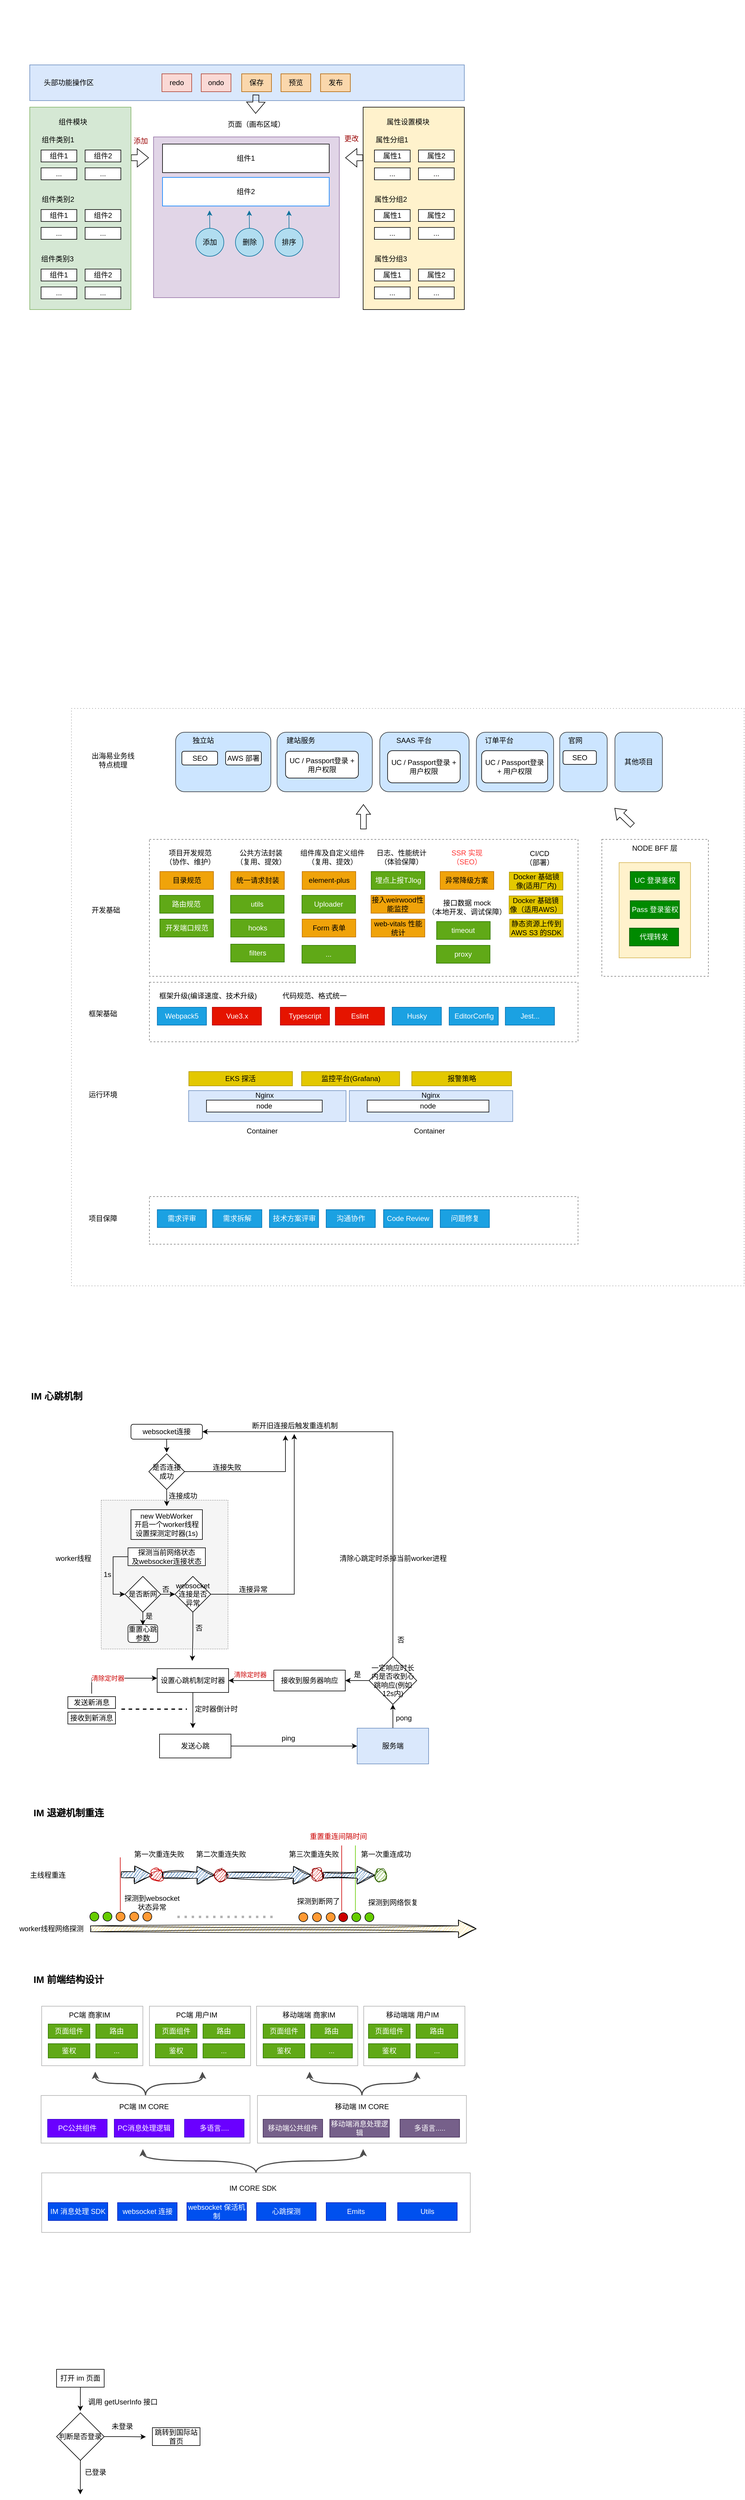 <mxfile version="21.2.1" type="github">
  <diagram name="第 1 页" id="Ruh7ImkBMBkC0HaApEOw">
    <mxGraphModel dx="1634" dy="3192" grid="1" gridSize="10" guides="1" tooltips="1" connect="1" arrows="1" fold="1" page="1" pageScale="1" pageWidth="827" pageHeight="1169" math="0" shadow="0">
      <root>
        <mxCell id="0" />
        <mxCell id="1" parent="0" />
        <mxCell id="fL-9hyHwcYi3x7qJMCCa-430" value="" style="rounded=0;whiteSpace=wrap;html=1;strokeColor=none;" vertex="1" parent="1">
          <mxGeometry y="-2320" width="820" height="610" as="geometry" />
        </mxCell>
        <mxCell id="fL-9hyHwcYi3x7qJMCCa-431" value="" style="rounded=0;whiteSpace=wrap;html=1;strokeColor=none;" vertex="1" parent="1">
          <mxGeometry x="240" y="-2140" width="350" height="340" as="geometry" />
        </mxCell>
        <mxCell id="fL-9hyHwcYi3x7qJMCCa-413" value="" style="rounded=0;whiteSpace=wrap;html=1;shadow=0;glass=0;strokeWidth=1;fontSize=12;align=center;fontStyle=0;fillColor=#e1d5e7;strokeColor=#9673a6;" vertex="1" parent="1">
          <mxGeometry x="257.92" y="-2090" width="312.08" height="270" as="geometry" />
        </mxCell>
        <mxCell id="fL-9hyHwcYi3x7qJMCCa-414" style="edgeStyle=orthogonalEdgeStyle;rounded=0;orthogonalLoop=1;jettySize=auto;html=1;exitX=1;exitY=0.25;exitDx=0;exitDy=0;shape=flexArrow;" edge="1" parent="1" source="fL-9hyHwcYi3x7qJMCCa-372">
          <mxGeometry relative="1" as="geometry">
            <mxPoint x="250" y="-2054.778" as="targetPoint" />
          </mxGeometry>
        </mxCell>
        <mxCell id="fL-9hyHwcYi3x7qJMCCa-372" value="" style="rounded=0;whiteSpace=wrap;html=1;fillColor=#d5e8d4;strokeColor=#82b366;" vertex="1" parent="1">
          <mxGeometry x="50" y="-2140" width="170" height="340" as="geometry" />
        </mxCell>
        <mxCell id="fL-9hyHwcYi3x7qJMCCa-328" value="" style="rounded=0;whiteSpace=wrap;html=1;dashed=1;dashPattern=1 4;strokeColor=#808080;" vertex="1" parent="1">
          <mxGeometry x="120" y="-1130" width="1130" height="970" as="geometry" />
        </mxCell>
        <mxCell id="fL-9hyHwcYi3x7qJMCCa-346" value="" style="rounded=0;whiteSpace=wrap;html=1;dashed=1;strokeColor=#808080;" vertex="1" parent="1">
          <mxGeometry x="1011" y="-910" width="179" height="230" as="geometry" />
        </mxCell>
        <mxCell id="fL-9hyHwcYi3x7qJMCCa-331" value="" style="rounded=0;whiteSpace=wrap;html=1;fillColor=#fff2cc;strokeColor=#d6b656;" vertex="1" parent="1">
          <mxGeometry x="1040" y="-871" width="120" height="160" as="geometry" />
        </mxCell>
        <mxCell id="fL-9hyHwcYi3x7qJMCCa-327" value="" style="rounded=0;whiteSpace=wrap;html=1;dashed=1;strokeColor=#808080;" vertex="1" parent="1">
          <mxGeometry x="251" y="-670" width="720" height="100" as="geometry" />
        </mxCell>
        <mxCell id="fL-9hyHwcYi3x7qJMCCa-324" value="" style="rounded=0;whiteSpace=wrap;html=1;dashed=1;strokeColor=#808080;" vertex="1" parent="1">
          <mxGeometry x="251" y="-910" width="720" height="230" as="geometry" />
        </mxCell>
        <mxCell id="fL-9hyHwcYi3x7qJMCCa-202" style="edgeStyle=orthogonalEdgeStyle;rounded=0;orthogonalLoop=1;jettySize=auto;html=1;exitX=0.5;exitY=0;exitDx=0;exitDy=0;curved=1;strokeWidth=2;strokeColor=#4D4D4D;" edge="1" parent="1" source="fL-9hyHwcYi3x7qJMCCa-179">
          <mxGeometry relative="1" as="geometry">
            <mxPoint x="240" y="1290" as="targetPoint" />
          </mxGeometry>
        </mxCell>
        <mxCell id="fL-9hyHwcYi3x7qJMCCa-204" style="edgeStyle=orthogonalEdgeStyle;rounded=0;orthogonalLoop=1;jettySize=auto;html=1;exitX=0.5;exitY=0;exitDx=0;exitDy=0;curved=1;strokeWidth=2;strokeColor=#4D4D4D;" edge="1" parent="1" source="fL-9hyHwcYi3x7qJMCCa-179">
          <mxGeometry relative="1" as="geometry">
            <mxPoint x="610.0" y="1290" as="targetPoint" />
          </mxGeometry>
        </mxCell>
        <mxCell id="fL-9hyHwcYi3x7qJMCCa-179" value="" style="rounded=0;whiteSpace=wrap;html=1;strokeColor=#B3B3B3;" vertex="1" parent="1">
          <mxGeometry x="70" y="1330" width="720" height="100" as="geometry" />
        </mxCell>
        <mxCell id="fL-9hyHwcYi3x7qJMCCa-200" style="edgeStyle=orthogonalEdgeStyle;rounded=0;orthogonalLoop=1;jettySize=auto;html=1;exitX=0.5;exitY=0;exitDx=0;exitDy=0;curved=1;strokeWidth=2;strokeColor=#4D4D4D;" edge="1" parent="1" source="fL-9hyHwcYi3x7qJMCCa-168">
          <mxGeometry relative="1" as="geometry">
            <mxPoint x="520.0" y="1160" as="targetPoint" />
          </mxGeometry>
        </mxCell>
        <mxCell id="fL-9hyHwcYi3x7qJMCCa-201" style="edgeStyle=orthogonalEdgeStyle;rounded=0;orthogonalLoop=1;jettySize=auto;html=1;exitX=0.5;exitY=0;exitDx=0;exitDy=0;curved=1;strokeWidth=2;strokeColor=#4D4D4D;" edge="1" parent="1" source="fL-9hyHwcYi3x7qJMCCa-168">
          <mxGeometry relative="1" as="geometry">
            <mxPoint x="700.0" y="1160" as="targetPoint" />
          </mxGeometry>
        </mxCell>
        <mxCell id="fL-9hyHwcYi3x7qJMCCa-168" value="" style="rounded=0;whiteSpace=wrap;html=1;strokeColor=#B3B3B3;" vertex="1" parent="1">
          <mxGeometry x="432.5" y="1200" width="351" height="80" as="geometry" />
        </mxCell>
        <mxCell id="fL-9hyHwcYi3x7qJMCCa-198" style="edgeStyle=orthogonalEdgeStyle;rounded=0;orthogonalLoop=1;jettySize=auto;html=1;exitX=0.5;exitY=0;exitDx=0;exitDy=0;curved=1;strokeWidth=2;strokeColor=#4D4D4D;" edge="1" parent="1" source="fL-9hyHwcYi3x7qJMCCa-165">
          <mxGeometry relative="1" as="geometry">
            <mxPoint x="160" y="1160" as="targetPoint" />
          </mxGeometry>
        </mxCell>
        <mxCell id="fL-9hyHwcYi3x7qJMCCa-199" style="edgeStyle=orthogonalEdgeStyle;rounded=0;orthogonalLoop=1;jettySize=auto;html=1;exitX=0.5;exitY=0;exitDx=0;exitDy=0;curved=1;strokeWidth=2;strokeColor=#4D4D4D;" edge="1" parent="1" source="fL-9hyHwcYi3x7qJMCCa-165">
          <mxGeometry relative="1" as="geometry">
            <mxPoint x="340.0" y="1160" as="targetPoint" />
          </mxGeometry>
        </mxCell>
        <mxCell id="fL-9hyHwcYi3x7qJMCCa-165" value="" style="rounded=0;whiteSpace=wrap;html=1;strokeColor=#B3B3B3;" vertex="1" parent="1">
          <mxGeometry x="69" y="1200" width="351" height="80" as="geometry" />
        </mxCell>
        <mxCell id="fL-9hyHwcYi3x7qJMCCa-162" value="" style="rounded=0;whiteSpace=wrap;html=1;strokeColor=#B3B3B3;" vertex="1" parent="1">
          <mxGeometry x="251" y="1050" width="170" height="100" as="geometry" />
        </mxCell>
        <mxCell id="fL-9hyHwcYi3x7qJMCCa-163" value="" style="rounded=0;whiteSpace=wrap;html=1;strokeColor=#B3B3B3;" vertex="1" parent="1">
          <mxGeometry x="431" y="1050" width="170" height="100" as="geometry" />
        </mxCell>
        <mxCell id="fL-9hyHwcYi3x7qJMCCa-164" value="" style="rounded=0;whiteSpace=wrap;html=1;strokeColor=#B3B3B3;" vertex="1" parent="1">
          <mxGeometry x="611" y="1050" width="170" height="100" as="geometry" />
        </mxCell>
        <mxCell id="fL-9hyHwcYi3x7qJMCCa-148" value="" style="rounded=0;whiteSpace=wrap;html=1;strokeColor=#B3B3B3;" vertex="1" parent="1">
          <mxGeometry x="70" y="1050" width="170" height="100" as="geometry" />
        </mxCell>
        <mxCell id="fL-9hyHwcYi3x7qJMCCa-1" value="" style="whiteSpace=wrap;html=1;dashed=1;fillColor=#f5f5f5;fontColor=#333333;strokeColor=#666666;dashPattern=1 2;" vertex="1" parent="1">
          <mxGeometry x="170" y="200" width="213" height="250" as="geometry" />
        </mxCell>
        <mxCell id="fL-9hyHwcYi3x7qJMCCa-58" style="edgeStyle=orthogonalEdgeStyle;rounded=0;orthogonalLoop=1;jettySize=auto;html=1;exitX=0.5;exitY=1;exitDx=0;exitDy=0;" edge="1" parent="1">
          <mxGeometry relative="1" as="geometry">
            <mxPoint x="280" y="120" as="targetPoint" />
            <mxPoint x="282" y="97.5" as="sourcePoint" />
          </mxGeometry>
        </mxCell>
        <mxCell id="fL-9hyHwcYi3x7qJMCCa-3" value="websocket连接" style="rounded=1;whiteSpace=wrap;html=1;fontSize=12;glass=0;strokeWidth=1;shadow=0;" vertex="1" parent="1">
          <mxGeometry x="220" y="72.5" width="120" height="25" as="geometry" />
        </mxCell>
        <mxCell id="fL-9hyHwcYi3x7qJMCCa-5" value="new WebWorker&lt;br&gt;开启一个worker线程&lt;br&gt;设置探测定时器(1s)" style="rounded=0;whiteSpace=wrap;html=1;" vertex="1" parent="1">
          <mxGeometry x="220" y="216" width="120" height="50" as="geometry" />
        </mxCell>
        <mxCell id="fL-9hyHwcYi3x7qJMCCa-6" value="" style="edgeStyle=orthogonalEdgeStyle;rounded=0;orthogonalLoop=1;jettySize=auto;html=1;exitX=0.5;exitY=1;exitDx=0;exitDy=0;" edge="1" parent="1" source="fL-9hyHwcYi3x7qJMCCa-12">
          <mxGeometry relative="1" as="geometry">
            <mxPoint x="324" y="533" as="sourcePoint" />
            <mxPoint x="324" y="583" as="targetPoint" />
          </mxGeometry>
        </mxCell>
        <mxCell id="fL-9hyHwcYi3x7qJMCCa-7" value="" style="edgeStyle=orthogonalEdgeStyle;rounded=0;orthogonalLoop=1;jettySize=auto;html=1;" edge="1" parent="1" source="fL-9hyHwcYi3x7qJMCCa-8" target="fL-9hyHwcYi3x7qJMCCa-10">
          <mxGeometry relative="1" as="geometry" />
        </mxCell>
        <mxCell id="fL-9hyHwcYi3x7qJMCCa-8" value="发送心跳" style="rounded=0;whiteSpace=wrap;html=1;" vertex="1" parent="1">
          <mxGeometry x="268" y="593" width="120" height="40" as="geometry" />
        </mxCell>
        <mxCell id="fL-9hyHwcYi3x7qJMCCa-9" value="" style="edgeStyle=orthogonalEdgeStyle;rounded=0;orthogonalLoop=1;jettySize=auto;html=1;" edge="1" parent="1" source="fL-9hyHwcYi3x7qJMCCa-10" target="fL-9hyHwcYi3x7qJMCCa-24">
          <mxGeometry relative="1" as="geometry" />
        </mxCell>
        <mxCell id="fL-9hyHwcYi3x7qJMCCa-10" value="服务端" style="whiteSpace=wrap;html=1;rounded=0;fillColor=#dae8fc;strokeColor=#6c8ebf;" vertex="1" parent="1">
          <mxGeometry x="600" y="583" width="120" height="60" as="geometry" />
        </mxCell>
        <mxCell id="fL-9hyHwcYi3x7qJMCCa-11" value="定时器倒计时" style="text;html=1;align=center;verticalAlign=middle;resizable=0;points=[];autosize=1;strokeColor=none;fillColor=none;" vertex="1" parent="1">
          <mxGeometry x="313" y="536" width="100" height="30" as="geometry" />
        </mxCell>
        <mxCell id="fL-9hyHwcYi3x7qJMCCa-12" value="设置心跳机制定时器" style="rounded=0;whiteSpace=wrap;html=1;" vertex="1" parent="1">
          <mxGeometry x="264" y="483" width="120" height="40" as="geometry" />
        </mxCell>
        <mxCell id="fL-9hyHwcYi3x7qJMCCa-16" value="" style="line;strokeWidth=2;html=1;perimeter=backbonePerimeter;points=[];outlineConnect=0;dashed=1;" vertex="1" parent="1">
          <mxGeometry x="204" y="546" width="110" height="10" as="geometry" />
        </mxCell>
        <mxCell id="fL-9hyHwcYi3x7qJMCCa-17" value="" style="edgeStyle=orthogonalEdgeStyle;rounded=0;orthogonalLoop=1;jettySize=auto;html=1;entryX=0;entryY=0.5;entryDx=0;entryDy=0;" edge="1" parent="1">
          <mxGeometry relative="1" as="geometry">
            <mxPoint x="154" y="525" as="sourcePoint" />
            <mxPoint x="264.0" y="499" as="targetPoint" />
            <Array as="points">
              <mxPoint x="154" y="525" />
              <mxPoint x="154" y="499" />
            </Array>
          </mxGeometry>
        </mxCell>
        <mxCell id="fL-9hyHwcYi3x7qJMCCa-18" value="清除定时器" style="edgeLabel;html=1;align=center;verticalAlign=middle;resizable=0;points=[];fontColor=#CC0000;" vertex="1" connectable="0" parent="fL-9hyHwcYi3x7qJMCCa-17">
          <mxGeometry x="-0.281" y="-1" relative="1" as="geometry">
            <mxPoint x="4" y="-1" as="offset" />
          </mxGeometry>
        </mxCell>
        <mxCell id="fL-9hyHwcYi3x7qJMCCa-19" value="" style="edgeStyle=orthogonalEdgeStyle;rounded=0;orthogonalLoop=1;jettySize=auto;html=1;" edge="1" parent="1" source="fL-9hyHwcYi3x7qJMCCa-20" target="fL-9hyHwcYi3x7qJMCCa-12">
          <mxGeometry relative="1" as="geometry" />
        </mxCell>
        <mxCell id="fL-9hyHwcYi3x7qJMCCa-20" value="接收到服务器响应" style="whiteSpace=wrap;html=1;rounded=0;" vertex="1" parent="1">
          <mxGeometry x="460" y="485.5" width="120" height="35" as="geometry" />
        </mxCell>
        <mxCell id="fL-9hyHwcYi3x7qJMCCa-21" value="清除定时器" style="edgeLabel;html=1;align=center;verticalAlign=middle;resizable=0;points=[];fontColor=#CC0000;" vertex="1" connectable="0" parent="1">
          <mxGeometry x="420" y="493.004" as="geometry" />
        </mxCell>
        <mxCell id="fL-9hyHwcYi3x7qJMCCa-22" value="" style="edgeStyle=orthogonalEdgeStyle;rounded=0;orthogonalLoop=1;jettySize=auto;html=1;" edge="1" parent="1" source="fL-9hyHwcYi3x7qJMCCa-24" target="fL-9hyHwcYi3x7qJMCCa-20">
          <mxGeometry relative="1" as="geometry" />
        </mxCell>
        <mxCell id="fL-9hyHwcYi3x7qJMCCa-23" style="edgeStyle=orthogonalEdgeStyle;rounded=0;orthogonalLoop=1;jettySize=auto;html=1;entryX=1;entryY=0.5;entryDx=0;entryDy=0;" edge="1" parent="1" source="fL-9hyHwcYi3x7qJMCCa-24" target="fL-9hyHwcYi3x7qJMCCa-3">
          <mxGeometry relative="1" as="geometry">
            <Array as="points">
              <mxPoint x="660" y="85" />
            </Array>
          </mxGeometry>
        </mxCell>
        <mxCell id="fL-9hyHwcYi3x7qJMCCa-24" value="一定响应时长内是否收到心跳响应(例如12s内)" style="rhombus;whiteSpace=wrap;html=1;rounded=0;" vertex="1" parent="1">
          <mxGeometry x="620" y="463" width="80" height="80" as="geometry" />
        </mxCell>
        <mxCell id="fL-9hyHwcYi3x7qJMCCa-25" value="是" style="text;html=1;align=center;verticalAlign=middle;resizable=0;points=[];autosize=1;strokeColor=none;fillColor=none;" vertex="1" parent="1">
          <mxGeometry x="580" y="478" width="40" height="30" as="geometry" />
        </mxCell>
        <mxCell id="fL-9hyHwcYi3x7qJMCCa-26" value="断开旧连接后触发重连机制" style="text;html=1;align=center;verticalAlign=middle;resizable=0;points=[];autosize=1;strokeColor=none;fillColor=none;" vertex="1" parent="1">
          <mxGeometry x="410" y="60" width="170" height="30" as="geometry" />
        </mxCell>
        <mxCell id="fL-9hyHwcYi3x7qJMCCa-27" value="否" style="text;html=1;align=center;verticalAlign=middle;resizable=0;points=[];autosize=1;strokeColor=none;fillColor=none;" vertex="1" parent="1">
          <mxGeometry x="653" y="420" width="40" height="30" as="geometry" />
        </mxCell>
        <mxCell id="fL-9hyHwcYi3x7qJMCCa-28" value="ping" style="text;html=1;align=center;verticalAlign=middle;resizable=0;points=[];autosize=1;strokeColor=none;fillColor=none;" vertex="1" parent="1">
          <mxGeometry x="459" y="585" width="50" height="30" as="geometry" />
        </mxCell>
        <mxCell id="fL-9hyHwcYi3x7qJMCCa-29" value="pong" style="text;html=1;align=center;verticalAlign=middle;resizable=0;points=[];autosize=1;strokeColor=none;fillColor=none;" vertex="1" parent="1">
          <mxGeometry x="653" y="551" width="50" height="30" as="geometry" />
        </mxCell>
        <mxCell id="fL-9hyHwcYi3x7qJMCCa-30" value="IM 心跳机制" style="text;html=1;align=center;verticalAlign=middle;resizable=0;points=[];autosize=1;strokeColor=none;fillColor=none;fontSize=16;fontStyle=1" vertex="1" parent="1">
          <mxGeometry x="40" y="10" width="110" height="30" as="geometry" />
        </mxCell>
        <mxCell id="fL-9hyHwcYi3x7qJMCCa-39" value="" style="group" vertex="1" connectable="0" parent="1">
          <mxGeometry x="114" y="530" width="80" height="46" as="geometry" />
        </mxCell>
        <mxCell id="fL-9hyHwcYi3x7qJMCCa-37" value="发送新消息" style="rounded=0;whiteSpace=wrap;html=1;movable=1;resizable=1;rotatable=1;deletable=1;editable=1;locked=0;connectable=1;" vertex="1" parent="fL-9hyHwcYi3x7qJMCCa-39">
          <mxGeometry width="80" height="20" as="geometry" />
        </mxCell>
        <mxCell id="fL-9hyHwcYi3x7qJMCCa-38" value="接收到新消息" style="rounded=0;whiteSpace=wrap;html=1;movable=1;resizable=1;rotatable=1;deletable=1;editable=1;locked=0;connectable=1;" vertex="1" parent="fL-9hyHwcYi3x7qJMCCa-39">
          <mxGeometry y="26" width="80" height="20" as="geometry" />
        </mxCell>
        <mxCell id="fL-9hyHwcYi3x7qJMCCa-44" style="edgeStyle=orthogonalEdgeStyle;rounded=0;orthogonalLoop=1;jettySize=auto;html=1;exitX=0;exitY=0.5;exitDx=0;exitDy=0;entryX=0;entryY=0.5;entryDx=0;entryDy=0;" edge="1" parent="1" source="fL-9hyHwcYi3x7qJMCCa-40" target="fL-9hyHwcYi3x7qJMCCa-43">
          <mxGeometry relative="1" as="geometry" />
        </mxCell>
        <mxCell id="fL-9hyHwcYi3x7qJMCCa-40" value="探测当前网络状态&lt;br&gt;及websocker连接状态" style="rounded=0;whiteSpace=wrap;html=1;" vertex="1" parent="1">
          <mxGeometry x="215" y="280" width="130" height="30" as="geometry" />
        </mxCell>
        <mxCell id="fL-9hyHwcYi3x7qJMCCa-51" style="edgeStyle=orthogonalEdgeStyle;rounded=0;orthogonalLoop=1;jettySize=auto;html=1;exitX=1;exitY=0.5;exitDx=0;exitDy=0;entryX=0;entryY=0.5;entryDx=0;entryDy=0;" edge="1" parent="1" source="fL-9hyHwcYi3x7qJMCCa-43" target="fL-9hyHwcYi3x7qJMCCa-50">
          <mxGeometry relative="1" as="geometry" />
        </mxCell>
        <mxCell id="fL-9hyHwcYi3x7qJMCCa-53" style="edgeStyle=orthogonalEdgeStyle;rounded=0;orthogonalLoop=1;jettySize=auto;html=1;exitX=0.5;exitY=1;exitDx=0;exitDy=0;" edge="1" parent="1" source="fL-9hyHwcYi3x7qJMCCa-43">
          <mxGeometry relative="1" as="geometry">
            <mxPoint x="240" y="410" as="targetPoint" />
            <Array as="points">
              <mxPoint x="240" y="400" />
              <mxPoint x="240" y="400" />
            </Array>
          </mxGeometry>
        </mxCell>
        <mxCell id="fL-9hyHwcYi3x7qJMCCa-43" value="是否断网" style="rhombus;whiteSpace=wrap;html=1;" vertex="1" parent="1">
          <mxGeometry x="210" y="328" width="60" height="60" as="geometry" />
        </mxCell>
        <mxCell id="fL-9hyHwcYi3x7qJMCCa-45" value="1s" style="text;html=1;align=center;verticalAlign=middle;resizable=0;points=[];autosize=1;strokeColor=none;fillColor=none;" vertex="1" parent="1">
          <mxGeometry x="160" y="310" width="40" height="30" as="geometry" />
        </mxCell>
        <mxCell id="fL-9hyHwcYi3x7qJMCCa-46" value="worker线程" style="text;html=1;align=center;verticalAlign=middle;resizable=0;points=[];autosize=1;strokeColor=none;fillColor=none;" vertex="1" parent="1">
          <mxGeometry x="83" y="283" width="80" height="30" as="geometry" />
        </mxCell>
        <mxCell id="fL-9hyHwcYi3x7qJMCCa-48" value="否" style="text;html=1;align=center;verticalAlign=middle;resizable=0;points=[];autosize=1;strokeColor=none;fillColor=none;" vertex="1" parent="1">
          <mxGeometry x="258" y="335" width="40" height="30" as="geometry" />
        </mxCell>
        <mxCell id="fL-9hyHwcYi3x7qJMCCa-52" style="edgeStyle=orthogonalEdgeStyle;rounded=0;orthogonalLoop=1;jettySize=auto;html=1;exitX=0.5;exitY=1;exitDx=0;exitDy=0;" edge="1" parent="1" source="fL-9hyHwcYi3x7qJMCCa-50">
          <mxGeometry relative="1" as="geometry">
            <mxPoint x="323" y="470" as="targetPoint" />
          </mxGeometry>
        </mxCell>
        <mxCell id="fL-9hyHwcYi3x7qJMCCa-65" style="edgeStyle=orthogonalEdgeStyle;rounded=0;orthogonalLoop=1;jettySize=auto;html=1;exitX=1;exitY=0.5;exitDx=0;exitDy=0;entryX=0.496;entryY=0.962;entryDx=0;entryDy=0;entryPerimeter=0;" edge="1" parent="1" source="fL-9hyHwcYi3x7qJMCCa-50" target="fL-9hyHwcYi3x7qJMCCa-26">
          <mxGeometry relative="1" as="geometry" />
        </mxCell>
        <mxCell id="fL-9hyHwcYi3x7qJMCCa-50" value="websocket连接是否异常" style="rhombus;whiteSpace=wrap;html=1;" vertex="1" parent="1">
          <mxGeometry x="294" y="328" width="60" height="60" as="geometry" />
        </mxCell>
        <mxCell id="fL-9hyHwcYi3x7qJMCCa-54" value="重置心跳参数" style="rounded=1;whiteSpace=wrap;html=1;" vertex="1" parent="1">
          <mxGeometry x="215" y="409" width="49.84" height="30" as="geometry" />
        </mxCell>
        <mxCell id="fL-9hyHwcYi3x7qJMCCa-55" value="是" style="text;html=1;align=center;verticalAlign=middle;resizable=0;points=[];autosize=1;strokeColor=none;fillColor=none;" vertex="1" parent="1">
          <mxGeometry x="230" y="380" width="40" height="30" as="geometry" />
        </mxCell>
        <mxCell id="fL-9hyHwcYi3x7qJMCCa-59" style="edgeStyle=orthogonalEdgeStyle;rounded=0;orthogonalLoop=1;jettySize=auto;html=1;exitX=0.5;exitY=1;exitDx=0;exitDy=0;entryX=0.517;entryY=0.04;entryDx=0;entryDy=0;entryPerimeter=0;" edge="1" parent="1" source="fL-9hyHwcYi3x7qJMCCa-56" target="fL-9hyHwcYi3x7qJMCCa-1">
          <mxGeometry relative="1" as="geometry" />
        </mxCell>
        <mxCell id="fL-9hyHwcYi3x7qJMCCa-64" style="edgeStyle=orthogonalEdgeStyle;rounded=0;orthogonalLoop=1;jettySize=auto;html=1;exitX=1;exitY=0.5;exitDx=0;exitDy=0;entryX=0.409;entryY=1.034;entryDx=0;entryDy=0;entryPerimeter=0;" edge="1" parent="1" source="fL-9hyHwcYi3x7qJMCCa-56" target="fL-9hyHwcYi3x7qJMCCa-26">
          <mxGeometry relative="1" as="geometry" />
        </mxCell>
        <mxCell id="fL-9hyHwcYi3x7qJMCCa-56" value="是否连接成功" style="rhombus;whiteSpace=wrap;html=1;" vertex="1" parent="1">
          <mxGeometry x="250" y="122" width="60" height="60" as="geometry" />
        </mxCell>
        <mxCell id="fL-9hyHwcYi3x7qJMCCa-60" value="连接成功" style="text;html=1;align=center;verticalAlign=middle;resizable=0;points=[];autosize=1;strokeColor=none;fillColor=none;" vertex="1" parent="1">
          <mxGeometry x="272" y="178" width="70" height="30" as="geometry" />
        </mxCell>
        <mxCell id="fL-9hyHwcYi3x7qJMCCa-62" value="连接失败" style="text;html=1;align=center;verticalAlign=middle;resizable=0;points=[];autosize=1;strokeColor=none;fillColor=none;" vertex="1" parent="1">
          <mxGeometry x="346" y="130" width="70" height="30" as="geometry" />
        </mxCell>
        <mxCell id="fL-9hyHwcYi3x7qJMCCa-66" value="连接异常" style="text;html=1;align=center;verticalAlign=middle;resizable=0;points=[];autosize=1;strokeColor=none;fillColor=none;" vertex="1" parent="1">
          <mxGeometry x="390" y="335" width="70" height="30" as="geometry" />
        </mxCell>
        <mxCell id="fL-9hyHwcYi3x7qJMCCa-67" value="否" style="text;html=1;align=center;verticalAlign=middle;resizable=0;points=[];autosize=1;strokeColor=none;fillColor=none;" vertex="1" parent="1">
          <mxGeometry x="314" y="400" width="40" height="30" as="geometry" />
        </mxCell>
        <mxCell id="fL-9hyHwcYi3x7qJMCCa-68" value="清除心跳定时杀掉当前worker进程" style="text;html=1;align=center;verticalAlign=middle;resizable=0;points=[];autosize=1;strokeColor=none;fillColor=none;" vertex="1" parent="1">
          <mxGeometry x="560" y="283" width="200" height="30" as="geometry" />
        </mxCell>
        <mxCell id="fL-9hyHwcYi3x7qJMCCa-79" value="第二次重连失败" style="text;html=1;align=center;verticalAlign=middle;resizable=0;points=[];autosize=1;strokeColor=none;fillColor=none;" vertex="1" parent="1">
          <mxGeometry x="316" y="780" width="110" height="30" as="geometry" />
        </mxCell>
        <mxCell id="fL-9hyHwcYi3x7qJMCCa-84" value="第一次重连失败" style="text;html=1;align=center;verticalAlign=middle;resizable=0;points=[];autosize=1;strokeColor=none;fillColor=none;" vertex="1" parent="1">
          <mxGeometry x="212" y="780" width="110" height="30" as="geometry" />
        </mxCell>
        <mxCell id="fL-9hyHwcYi3x7qJMCCa-85" value="第三次重连失败" style="text;html=1;align=center;verticalAlign=middle;resizable=0;points=[];autosize=1;strokeColor=none;fillColor=none;" vertex="1" parent="1">
          <mxGeometry x="472" y="780" width="110" height="30" as="geometry" />
        </mxCell>
        <mxCell id="fL-9hyHwcYi3x7qJMCCa-89" value="" style="shape=arrow;html=1;rounded=0;fillColor=#004C99;sketch=1;curveFitting=1;jiggle=2;arcSize=12;exitX=1;exitY=0.5;exitDx=0;exitDy=0;" edge="1" parent="1">
          <mxGeometry width="100" relative="1" as="geometry">
            <mxPoint x="204.0" y="829" as="sourcePoint" />
            <mxPoint x="256" y="830" as="targetPoint" />
          </mxGeometry>
        </mxCell>
        <mxCell id="fL-9hyHwcYi3x7qJMCCa-88" value="" style="ellipse;whiteSpace=wrap;html=1;aspect=fixed;fillColor=#CC0000;container=0;shadow=0;sketch=1;curveFitting=1;jiggle=2;strokeColor=#CC0000;" vertex="1" parent="1">
          <mxGeometry x="253" y="820" width="20" height="20" as="geometry" />
        </mxCell>
        <mxCell id="fL-9hyHwcYi3x7qJMCCa-91" value="" style="shape=arrow;html=1;rounded=0;fillColor=#004C99;arcSize=20;fillOpacity=100;sketch=1;curveFitting=1;jiggle=2;" edge="1" parent="1">
          <mxGeometry width="100" relative="1" as="geometry">
            <mxPoint x="273" y="830" as="sourcePoint" />
            <mxPoint x="361.0" y="830" as="targetPoint" />
          </mxGeometry>
        </mxCell>
        <mxCell id="fL-9hyHwcYi3x7qJMCCa-90" value="" style="ellipse;whiteSpace=wrap;html=1;aspect=fixed;fillColor=#CC0000;container=0;shadow=0;sketch=1;curveFitting=1;jiggle=2;strokeColor=#990000;" vertex="1" parent="1">
          <mxGeometry x="361" y="820" width="20" height="20" as="geometry" />
        </mxCell>
        <mxCell id="fL-9hyHwcYi3x7qJMCCa-93" value="" style="shape=arrow;html=1;rounded=0;fillColor=#004C99;arcSize=20;fillOpacity=100;sketch=1;curveFitting=1;jiggle=2;" edge="1" parent="1">
          <mxGeometry width="100" relative="1" as="geometry">
            <mxPoint x="381.0" y="830" as="sourcePoint" />
            <mxPoint x="523" y="830" as="targetPoint" />
          </mxGeometry>
        </mxCell>
        <mxCell id="fL-9hyHwcYi3x7qJMCCa-92" value="" style="ellipse;whiteSpace=wrap;html=1;aspect=fixed;fillColor=#CC0000;container=0;shadow=0;sketch=1;curveFitting=1;jiggle=2;strokeColor=#990000;" vertex="1" parent="1">
          <mxGeometry x="523" y="820" width="20" height="20" as="geometry" />
        </mxCell>
        <mxCell id="fL-9hyHwcYi3x7qJMCCa-94" value="" style="endArrow=classic;html=1;rounded=1;shape=arrow;sketch=1;curveFitting=1;jiggle=2;fillColor=#FFD966;" edge="1" parent="1">
          <mxGeometry width="50" height="50" relative="1" as="geometry">
            <mxPoint x="152" y="920" as="sourcePoint" />
            <mxPoint x="800" y="920" as="targetPoint" />
          </mxGeometry>
        </mxCell>
        <mxCell id="fL-9hyHwcYi3x7qJMCCa-98" value="主线程重连" style="text;html=1;align=center;verticalAlign=middle;resizable=0;points=[];autosize=1;strokeColor=none;fillColor=none;" vertex="1" parent="1">
          <mxGeometry x="40" y="815" width="80" height="30" as="geometry" />
        </mxCell>
        <mxCell id="fL-9hyHwcYi3x7qJMCCa-99" value="" style="ellipse;whiteSpace=wrap;html=1;aspect=fixed;fillColor=#CC0000;" vertex="1" parent="1">
          <mxGeometry x="569" y="893" width="15" height="15" as="geometry" />
        </mxCell>
        <mxCell id="fL-9hyHwcYi3x7qJMCCa-101" value="探测到断网了" style="text;html=1;strokeColor=none;fillColor=none;align=center;verticalAlign=middle;whiteSpace=wrap;rounded=0;" vertex="1" parent="1">
          <mxGeometry x="495" y="859" width="80" height="30" as="geometry" />
        </mxCell>
        <mxCell id="fL-9hyHwcYi3x7qJMCCa-102" value="" style="endArrow=none;html=1;rounded=0;strokeColor=#CC0000;" edge="1" parent="1">
          <mxGeometry width="50" height="50" relative="1" as="geometry">
            <mxPoint x="574" y="780" as="sourcePoint" />
            <mxPoint x="574" y="890" as="targetPoint" />
          </mxGeometry>
        </mxCell>
        <mxCell id="fL-9hyHwcYi3x7qJMCCa-103" value="重置重连间隔时间" style="text;html=1;align=center;verticalAlign=middle;resizable=0;points=[];autosize=1;strokeColor=none;fillColor=none;fontColor=#CC0000;" vertex="1" parent="1">
          <mxGeometry x="508" y="750" width="120" height="30" as="geometry" />
        </mxCell>
        <mxCell id="fL-9hyHwcYi3x7qJMCCa-104" value="" style="ellipse;whiteSpace=wrap;html=1;aspect=fixed;fillColor=#66CC00;" vertex="1" parent="1">
          <mxGeometry x="591" y="893" width="15" height="15" as="geometry" />
        </mxCell>
        <mxCell id="fL-9hyHwcYi3x7qJMCCa-105" value="探测到网络恢复" style="text;html=1;strokeColor=none;fillColor=none;align=center;verticalAlign=middle;whiteSpace=wrap;rounded=0;" vertex="1" parent="1">
          <mxGeometry x="617" y="861" width="87" height="30" as="geometry" />
        </mxCell>
        <mxCell id="fL-9hyHwcYi3x7qJMCCa-106" value="" style="endArrow=none;html=1;rounded=0;strokeColor=#66CC00;" edge="1" parent="1">
          <mxGeometry width="50" height="50" relative="1" as="geometry">
            <mxPoint x="597" y="780" as="sourcePoint" />
            <mxPoint x="597" y="890" as="targetPoint" />
          </mxGeometry>
        </mxCell>
        <mxCell id="fL-9hyHwcYi3x7qJMCCa-107" value="第一次重连成功" style="text;html=1;align=center;verticalAlign=middle;resizable=0;points=[];autosize=1;strokeColor=none;fillColor=none;" vertex="1" parent="1">
          <mxGeometry x="593" y="780" width="110" height="30" as="geometry" />
        </mxCell>
        <mxCell id="fL-9hyHwcYi3x7qJMCCa-109" value="" style="shape=arrow;html=1;rounded=0;fillColor=#004C99;arcSize=20;fillOpacity=100;sketch=1;curveFitting=1;jiggle=2;entryX=0;entryY=0.5;entryDx=0;entryDy=0;" edge="1" parent="1" target="fL-9hyHwcYi3x7qJMCCa-108">
          <mxGeometry width="100" relative="1" as="geometry">
            <mxPoint x="543" y="830" as="sourcePoint" />
            <mxPoint x="630" y="830" as="targetPoint" />
          </mxGeometry>
        </mxCell>
        <mxCell id="fL-9hyHwcYi3x7qJMCCa-108" value="" style="ellipse;whiteSpace=wrap;html=1;aspect=fixed;fillColor=#4D9900;container=0;sketch=1;curveFitting=1;jiggle=2;strokeColor=#336600;" vertex="1" parent="1">
          <mxGeometry x="630" y="820" width="20" height="20" as="geometry" />
        </mxCell>
        <mxCell id="fL-9hyHwcYi3x7qJMCCa-111" value="worker线程网络探测" style="text;html=1;align=center;verticalAlign=middle;resizable=0;points=[];autosize=1;strokeColor=none;fillColor=none;" vertex="1" parent="1">
          <mxGeometry x="21" y="905" width="130" height="30" as="geometry" />
        </mxCell>
        <mxCell id="fL-9hyHwcYi3x7qJMCCa-112" value="IM 退避机制重连" style="text;html=1;align=center;verticalAlign=middle;resizable=0;points=[];autosize=1;strokeColor=none;fillColor=none;fontSize=16;fontStyle=1" vertex="1" parent="1">
          <mxGeometry x="45" y="710" width="140" height="30" as="geometry" />
        </mxCell>
        <mxCell id="fL-9hyHwcYi3x7qJMCCa-113" value="" style="ellipse;whiteSpace=wrap;html=1;aspect=fixed;fillColor=#FF9933;" vertex="1" parent="1">
          <mxGeometry x="548" y="893" width="15" height="15" as="geometry" />
        </mxCell>
        <mxCell id="fL-9hyHwcYi3x7qJMCCa-114" value="" style="ellipse;whiteSpace=wrap;html=1;aspect=fixed;fillColor=#FF9933;" vertex="1" parent="1">
          <mxGeometry x="525" y="893" width="15" height="15" as="geometry" />
        </mxCell>
        <mxCell id="fL-9hyHwcYi3x7qJMCCa-115" value="" style="ellipse;whiteSpace=wrap;html=1;aspect=fixed;fillColor=#66CC00;" vertex="1" parent="1">
          <mxGeometry x="613" y="893" width="15" height="15" as="geometry" />
        </mxCell>
        <mxCell id="fL-9hyHwcYi3x7qJMCCa-116" value="" style="ellipse;whiteSpace=wrap;html=1;aspect=fixed;fillColor=#FF9933;" vertex="1" parent="1">
          <mxGeometry x="502" y="893" width="15" height="15" as="geometry" />
        </mxCell>
        <mxCell id="fL-9hyHwcYi3x7qJMCCa-117" value="" style="ellipse;whiteSpace=wrap;html=1;aspect=fixed;fillColor=#FF9933;" vertex="1" parent="1">
          <mxGeometry x="218" y="892" width="15" height="15" as="geometry" />
        </mxCell>
        <mxCell id="fL-9hyHwcYi3x7qJMCCa-118" value="" style="ellipse;whiteSpace=wrap;html=1;aspect=fixed;fillColor=#FF9933;" vertex="1" parent="1">
          <mxGeometry x="240" y="892" width="15" height="15" as="geometry" />
        </mxCell>
        <mxCell id="fL-9hyHwcYi3x7qJMCCa-119" value="" style="line;strokeWidth=4;html=1;perimeter=backbonePerimeter;points=[];outlineConnect=0;strokeColor=#B3B3B3;dashed=1;dashPattern=1 2;" vertex="1" parent="1">
          <mxGeometry x="298" y="895" width="160" height="10" as="geometry" />
        </mxCell>
        <mxCell id="fL-9hyHwcYi3x7qJMCCa-121" value="" style="endArrow=none;html=1;rounded=0;strokeColor=#CC0000;" edge="1" parent="1">
          <mxGeometry width="50" height="50" relative="1" as="geometry">
            <mxPoint x="202" y="800" as="sourcePoint" />
            <mxPoint x="202.17" y="890" as="targetPoint" />
          </mxGeometry>
        </mxCell>
        <mxCell id="fL-9hyHwcYi3x7qJMCCa-122" value="" style="ellipse;whiteSpace=wrap;html=1;aspect=fixed;fillColor=#66CC00;" vertex="1" parent="1">
          <mxGeometry x="173" y="892" width="15" height="15" as="geometry" />
        </mxCell>
        <mxCell id="fL-9hyHwcYi3x7qJMCCa-123" value="" style="ellipse;whiteSpace=wrap;html=1;aspect=fixed;fillColor=#FF9933;" vertex="1" parent="1">
          <mxGeometry x="195" y="892" width="15" height="15" as="geometry" />
        </mxCell>
        <mxCell id="fL-9hyHwcYi3x7qJMCCa-124" value="" style="ellipse;whiteSpace=wrap;html=1;aspect=fixed;fillColor=#66CC00;" vertex="1" parent="1">
          <mxGeometry x="151" y="892" width="15" height="15" as="geometry" />
        </mxCell>
        <mxCell id="fL-9hyHwcYi3x7qJMCCa-125" value="探测到websocket状态异常" style="text;html=1;strokeColor=none;fillColor=none;align=center;verticalAlign=middle;whiteSpace=wrap;rounded=0;" vertex="1" parent="1">
          <mxGeometry x="203.5" y="861" width="102.5" height="30" as="geometry" />
        </mxCell>
        <mxCell id="fL-9hyHwcYi3x7qJMCCa-128" value="路由" style="rounded=0;whiteSpace=wrap;html=1;fillColor=#60a917;fontColor=#ffffff;strokeColor=#2D7600;" vertex="1" parent="1">
          <mxGeometry x="161" y="1080" width="70" height="24" as="geometry" />
        </mxCell>
        <mxCell id="fL-9hyHwcYi3x7qJMCCa-129" value="页面组件" style="rounded=0;whiteSpace=wrap;html=1;fillColor=#60a917;fontColor=#ffffff;strokeColor=#2D7600;" vertex="1" parent="1">
          <mxGeometry x="81" y="1080" width="70" height="24" as="geometry" />
        </mxCell>
        <mxCell id="fL-9hyHwcYi3x7qJMCCa-130" value="鉴权" style="rounded=0;whiteSpace=wrap;html=1;fillColor=#60a917;fontColor=#ffffff;strokeColor=#2D7600;" vertex="1" parent="1">
          <mxGeometry x="81" y="1113" width="70" height="24" as="geometry" />
        </mxCell>
        <mxCell id="fL-9hyHwcYi3x7qJMCCa-131" value="..." style="rounded=0;whiteSpace=wrap;html=1;fillColor=#60a917;fontColor=#ffffff;strokeColor=#2D7600;" vertex="1" parent="1">
          <mxGeometry x="161" y="1113" width="70" height="24" as="geometry" />
        </mxCell>
        <mxCell id="fL-9hyHwcYi3x7qJMCCa-132" value="路由" style="rounded=0;whiteSpace=wrap;html=1;fillColor=#60a917;fontColor=#ffffff;strokeColor=#2D7600;" vertex="1" parent="1">
          <mxGeometry x="341" y="1080" width="70" height="24" as="geometry" />
        </mxCell>
        <mxCell id="fL-9hyHwcYi3x7qJMCCa-133" value="页面组件" style="rounded=0;whiteSpace=wrap;html=1;fillColor=#60a917;fontColor=#ffffff;strokeColor=#2D7600;" vertex="1" parent="1">
          <mxGeometry x="261" y="1080" width="70" height="24" as="geometry" />
        </mxCell>
        <mxCell id="fL-9hyHwcYi3x7qJMCCa-134" value="鉴权" style="rounded=0;whiteSpace=wrap;html=1;fillColor=#60a917;fontColor=#ffffff;strokeColor=#2D7600;" vertex="1" parent="1">
          <mxGeometry x="261" y="1113" width="70" height="24" as="geometry" />
        </mxCell>
        <mxCell id="fL-9hyHwcYi3x7qJMCCa-135" value="..." style="rounded=0;whiteSpace=wrap;html=1;fillColor=#60a917;fontColor=#ffffff;strokeColor=#2D7600;" vertex="1" parent="1">
          <mxGeometry x="341" y="1113" width="70" height="24" as="geometry" />
        </mxCell>
        <mxCell id="fL-9hyHwcYi3x7qJMCCa-136" value="路由" style="rounded=0;whiteSpace=wrap;html=1;fillColor=#60a917;fontColor=#ffffff;strokeColor=#2D7600;" vertex="1" parent="1">
          <mxGeometry x="522" y="1080" width="70" height="24" as="geometry" />
        </mxCell>
        <mxCell id="fL-9hyHwcYi3x7qJMCCa-137" value="页面组件" style="rounded=0;whiteSpace=wrap;html=1;fillColor=#60a917;fontColor=#ffffff;strokeColor=#2D7600;" vertex="1" parent="1">
          <mxGeometry x="442" y="1080" width="70" height="24" as="geometry" />
        </mxCell>
        <mxCell id="fL-9hyHwcYi3x7qJMCCa-138" value="鉴权" style="rounded=0;whiteSpace=wrap;html=1;fillColor=#60a917;fontColor=#ffffff;strokeColor=#2D7600;" vertex="1" parent="1">
          <mxGeometry x="442" y="1113" width="70" height="24" as="geometry" />
        </mxCell>
        <mxCell id="fL-9hyHwcYi3x7qJMCCa-139" value="..." style="rounded=0;whiteSpace=wrap;html=1;fillColor=#60a917;fontColor=#ffffff;strokeColor=#2D7600;" vertex="1" parent="1">
          <mxGeometry x="522" y="1113" width="70" height="24" as="geometry" />
        </mxCell>
        <mxCell id="fL-9hyHwcYi3x7qJMCCa-140" value="路由" style="rounded=0;whiteSpace=wrap;html=1;fillColor=#60a917;fontColor=#ffffff;strokeColor=#2D7600;" vertex="1" parent="1">
          <mxGeometry x="699" y="1080" width="70" height="24" as="geometry" />
        </mxCell>
        <mxCell id="fL-9hyHwcYi3x7qJMCCa-141" value="页面组件" style="rounded=0;whiteSpace=wrap;html=1;fillColor=#60a917;fontColor=#ffffff;strokeColor=#2D7600;" vertex="1" parent="1">
          <mxGeometry x="619" y="1080" width="70" height="24" as="geometry" />
        </mxCell>
        <mxCell id="fL-9hyHwcYi3x7qJMCCa-142" value="鉴权" style="rounded=0;whiteSpace=wrap;html=1;fillColor=#60a917;fontColor=#ffffff;strokeColor=#2D7600;" vertex="1" parent="1">
          <mxGeometry x="619" y="1113" width="70" height="24" as="geometry" />
        </mxCell>
        <mxCell id="fL-9hyHwcYi3x7qJMCCa-143" value="..." style="rounded=0;whiteSpace=wrap;html=1;fillColor=#60a917;fontColor=#ffffff;strokeColor=#2D7600;" vertex="1" parent="1">
          <mxGeometry x="699" y="1113" width="70" height="24" as="geometry" />
        </mxCell>
        <mxCell id="fL-9hyHwcYi3x7qJMCCa-144" value="PC端&amp;nbsp;商家IM" style="text;html=1;strokeColor=none;fillColor=none;align=center;verticalAlign=middle;whiteSpace=wrap;rounded=0;" vertex="1" parent="1">
          <mxGeometry x="111" y="1050" width="79" height="30" as="geometry" />
        </mxCell>
        <mxCell id="fL-9hyHwcYi3x7qJMCCa-145" value="PC端 用户IM" style="text;html=1;strokeColor=none;fillColor=none;align=center;verticalAlign=middle;whiteSpace=wrap;rounded=0;" vertex="1" parent="1">
          <mxGeometry x="290.5" y="1050" width="79" height="30" as="geometry" />
        </mxCell>
        <mxCell id="fL-9hyHwcYi3x7qJMCCa-146" value="移动端端 商家IM" style="text;html=1;strokeColor=none;fillColor=none;align=center;verticalAlign=middle;whiteSpace=wrap;rounded=0;" vertex="1" parent="1">
          <mxGeometry x="468" y="1050" width="102" height="30" as="geometry" />
        </mxCell>
        <mxCell id="fL-9hyHwcYi3x7qJMCCa-147" value="移动端端 用户IM" style="text;html=1;strokeColor=none;fillColor=none;align=center;verticalAlign=middle;whiteSpace=wrap;rounded=0;" vertex="1" parent="1">
          <mxGeometry x="642" y="1050" width="102" height="30" as="geometry" />
        </mxCell>
        <mxCell id="fL-9hyHwcYi3x7qJMCCa-150" value="PC公共组件" style="rounded=0;whiteSpace=wrap;html=1;fillColor=#6a00ff;fontColor=#ffffff;strokeColor=#3700CC;" vertex="1" parent="1">
          <mxGeometry x="80" y="1240" width="100" height="30" as="geometry" />
        </mxCell>
        <mxCell id="fL-9hyHwcYi3x7qJMCCa-151" value="PC消息处理逻辑" style="rounded=0;whiteSpace=wrap;html=1;fillColor=#6a00ff;fontColor=#ffffff;strokeColor=#3700CC;" vertex="1" parent="1">
          <mxGeometry x="192" y="1240" width="100" height="30" as="geometry" />
        </mxCell>
        <mxCell id="fL-9hyHwcYi3x7qJMCCa-156" value="多语言...." style="rounded=0;whiteSpace=wrap;html=1;fillColor=#6a00ff;fontColor=#ffffff;strokeColor=#3700CC;" vertex="1" parent="1">
          <mxGeometry x="310" y="1240" width="100" height="30" as="geometry" />
        </mxCell>
        <mxCell id="fL-9hyHwcYi3x7qJMCCa-157" value="移动端公共组件" style="rounded=0;whiteSpace=wrap;html=1;fillColor=#76608a;fontColor=#ffffff;strokeColor=#432D57;" vertex="1" parent="1">
          <mxGeometry x="442" y="1240" width="100" height="30" as="geometry" />
        </mxCell>
        <mxCell id="fL-9hyHwcYi3x7qJMCCa-158" value="移动端消息处理逻辑" style="rounded=0;whiteSpace=wrap;html=1;fillColor=#76608a;fontColor=#ffffff;strokeColor=#432D57;" vertex="1" parent="1">
          <mxGeometry x="554" y="1240" width="100" height="30" as="geometry" />
        </mxCell>
        <mxCell id="fL-9hyHwcYi3x7qJMCCa-159" value="多语言....." style="rounded=0;whiteSpace=wrap;html=1;fillColor=#76608a;fontColor=#ffffff;strokeColor=#432D57;" vertex="1" parent="1">
          <mxGeometry x="672" y="1240" width="100" height="30" as="geometry" />
        </mxCell>
        <mxCell id="fL-9hyHwcYi3x7qJMCCa-166" value="PC端 IM CORE" style="text;html=1;strokeColor=none;fillColor=none;align=center;verticalAlign=middle;whiteSpace=wrap;rounded=0;" vertex="1" parent="1">
          <mxGeometry x="182" y="1204" width="120" height="30" as="geometry" />
        </mxCell>
        <mxCell id="fL-9hyHwcYi3x7qJMCCa-167" value="移动端 IM CORE" style="text;html=1;strokeColor=none;fillColor=none;align=center;verticalAlign=middle;whiteSpace=wrap;rounded=0;" vertex="1" parent="1">
          <mxGeometry x="548" y="1204" width="120" height="30" as="geometry" />
        </mxCell>
        <mxCell id="fL-9hyHwcYi3x7qJMCCa-173" value="IM 消息处理 SDK" style="rounded=0;whiteSpace=wrap;html=1;fillColor=#0050ef;fontColor=#ffffff;strokeColor=#001DBC;" vertex="1" parent="1">
          <mxGeometry x="81" y="1380" width="100" height="30" as="geometry" />
        </mxCell>
        <mxCell id="fL-9hyHwcYi3x7qJMCCa-174" value="websocket 连接" style="rounded=0;whiteSpace=wrap;html=1;fillColor=#0050ef;fontColor=#ffffff;strokeColor=#001DBC;" vertex="1" parent="1">
          <mxGeometry x="197.5" y="1380" width="100" height="30" as="geometry" />
        </mxCell>
        <mxCell id="fL-9hyHwcYi3x7qJMCCa-175" value="websocket 保活机制" style="rounded=0;whiteSpace=wrap;html=1;fillColor=#0050ef;fontColor=#ffffff;strokeColor=#001DBC;" vertex="1" parent="1">
          <mxGeometry x="314" y="1380" width="100" height="30" as="geometry" />
        </mxCell>
        <mxCell id="fL-9hyHwcYi3x7qJMCCa-176" value="心跳探测" style="rounded=0;whiteSpace=wrap;html=1;fillColor=#0050ef;fontColor=#ffffff;strokeColor=#001DBC;" vertex="1" parent="1">
          <mxGeometry x="431" y="1380" width="100" height="30" as="geometry" />
        </mxCell>
        <mxCell id="fL-9hyHwcYi3x7qJMCCa-177" value="Emits" style="rounded=0;whiteSpace=wrap;html=1;fillColor=#0050ef;fontColor=#ffffff;strokeColor=#001DBC;" vertex="1" parent="1">
          <mxGeometry x="548" y="1380" width="100" height="30" as="geometry" />
        </mxCell>
        <mxCell id="fL-9hyHwcYi3x7qJMCCa-178" value="Utils" style="rounded=0;whiteSpace=wrap;html=1;fillColor=#0050ef;fontColor=#ffffff;strokeColor=#001DBC;" vertex="1" parent="1">
          <mxGeometry x="668" y="1380" width="100" height="30" as="geometry" />
        </mxCell>
        <mxCell id="fL-9hyHwcYi3x7qJMCCa-180" value="IM CORE SDK" style="text;html=1;strokeColor=none;fillColor=none;align=center;verticalAlign=middle;whiteSpace=wrap;rounded=0;" vertex="1" parent="1">
          <mxGeometry x="365" y="1341" width="120" height="30" as="geometry" />
        </mxCell>
        <mxCell id="fL-9hyHwcYi3x7qJMCCa-205" value="IM 前端结构设计" style="text;html=1;align=center;verticalAlign=middle;resizable=0;points=[];autosize=1;strokeColor=none;fillColor=none;fontSize=16;fontStyle=1" vertex="1" parent="1">
          <mxGeometry x="45" y="990" width="140" height="30" as="geometry" />
        </mxCell>
        <mxCell id="fL-9hyHwcYi3x7qJMCCa-212" style="edgeStyle=orthogonalEdgeStyle;rounded=0;orthogonalLoop=1;jettySize=auto;html=1;exitX=0.5;exitY=1;exitDx=0;exitDy=0;" edge="1" parent="1" source="fL-9hyHwcYi3x7qJMCCa-206">
          <mxGeometry relative="1" as="geometry">
            <mxPoint x="134.923" y="1730" as="targetPoint" />
          </mxGeometry>
        </mxCell>
        <mxCell id="fL-9hyHwcYi3x7qJMCCa-206" value="打开 im 页面" style="rounded=0;whiteSpace=wrap;html=1;" vertex="1" parent="1">
          <mxGeometry x="95" y="1660" width="80" height="30" as="geometry" />
        </mxCell>
        <mxCell id="fL-9hyHwcYi3x7qJMCCa-207" value="跳转到国际站首页" style="rounded=0;whiteSpace=wrap;html=1;" vertex="1" parent="1">
          <mxGeometry x="256" y="1758" width="80" height="30" as="geometry" />
        </mxCell>
        <mxCell id="fL-9hyHwcYi3x7qJMCCa-210" style="edgeStyle=orthogonalEdgeStyle;rounded=0;orthogonalLoop=1;jettySize=auto;html=1;exitX=1;exitY=0.5;exitDx=0;exitDy=0;" edge="1" parent="1" source="fL-9hyHwcYi3x7qJMCCa-208">
          <mxGeometry relative="1" as="geometry">
            <mxPoint x="245" y="1773.385" as="targetPoint" />
          </mxGeometry>
        </mxCell>
        <mxCell id="fL-9hyHwcYi3x7qJMCCa-213" style="edgeStyle=orthogonalEdgeStyle;rounded=0;orthogonalLoop=1;jettySize=auto;html=1;exitX=0.5;exitY=1;exitDx=0;exitDy=0;" edge="1" parent="1" source="fL-9hyHwcYi3x7qJMCCa-208">
          <mxGeometry relative="1" as="geometry">
            <mxPoint x="134.923" y="1870" as="targetPoint" />
          </mxGeometry>
        </mxCell>
        <mxCell id="fL-9hyHwcYi3x7qJMCCa-208" value="判断是否登录" style="rhombus;whiteSpace=wrap;html=1;" vertex="1" parent="1">
          <mxGeometry x="95" y="1733" width="80" height="80" as="geometry" />
        </mxCell>
        <mxCell id="fL-9hyHwcYi3x7qJMCCa-209" value="调用 getUserInfo 接口" style="text;html=1;align=center;verticalAlign=middle;resizable=0;points=[];autosize=1;strokeColor=none;fillColor=none;" vertex="1" parent="1">
          <mxGeometry x="135.5" y="1700" width="140" height="30" as="geometry" />
        </mxCell>
        <mxCell id="fL-9hyHwcYi3x7qJMCCa-211" value="未登录" style="text;html=1;align=center;verticalAlign=middle;resizable=0;points=[];autosize=1;strokeColor=none;fillColor=none;" vertex="1" parent="1">
          <mxGeometry x="175" y="1741" width="60" height="30" as="geometry" />
        </mxCell>
        <mxCell id="fL-9hyHwcYi3x7qJMCCa-214" value="已登录" style="text;html=1;align=center;verticalAlign=middle;resizable=0;points=[];autosize=1;strokeColor=none;fillColor=none;" vertex="1" parent="1">
          <mxGeometry x="130" y="1818" width="60" height="30" as="geometry" />
        </mxCell>
        <mxCell id="fL-9hyHwcYi3x7qJMCCa-215" value="" style="rounded=1;whiteSpace=wrap;html=1;shadow=0;glass=0;strokeWidth=1;fillColor=#cce5ff;fontSize=12;align=center;strokeColor=#36393d;" vertex="1" parent="1">
          <mxGeometry x="940.25" y="-1090" width="79.75" height="100" as="geometry" />
        </mxCell>
        <mxCell id="fL-9hyHwcYi3x7qJMCCa-216" value="" style="rounded=1;whiteSpace=wrap;html=1;shadow=0;glass=0;strokeWidth=1;fillColor=#cce5ff;fontSize=12;align=center;strokeColor=#36393d;" vertex="1" parent="1">
          <mxGeometry x="638" y="-1090" width="150" height="100" as="geometry" />
        </mxCell>
        <mxCell id="fL-9hyHwcYi3x7qJMCCa-217" value="" style="rounded=1;whiteSpace=wrap;html=1;shadow=0;glass=0;strokeWidth=1;fillColor=#cce5ff;fontSize=12;align=center;strokeColor=#36393d;" vertex="1" parent="1">
          <mxGeometry x="465.43" y="-1090" width="160" height="100" as="geometry" />
        </mxCell>
        <mxCell id="fL-9hyHwcYi3x7qJMCCa-219" value="出海易业务线特点梳理" style="rounded=1;whiteSpace=wrap;html=1;shadow=0;glass=0;strokeWidth=1;fontSize=12;align=center;strokeColor=none;fillColor=none;" vertex="1" parent="1">
          <mxGeometry x="150.0" y="-1058" width="80" height="30" as="geometry" />
        </mxCell>
        <mxCell id="fL-9hyHwcYi3x7qJMCCa-221" value="" style="rounded=1;whiteSpace=wrap;html=1;shadow=0;glass=0;strokeWidth=1;fillColor=#cce5ff;fontSize=12;align=center;strokeColor=#36393d;" vertex="1" parent="1">
          <mxGeometry x="295" y="-1090" width="160" height="100" as="geometry" />
        </mxCell>
        <mxCell id="fL-9hyHwcYi3x7qJMCCa-223" value="SEO" style="rounded=1;whiteSpace=wrap;html=1;shadow=0;glass=0;strokeWidth=1;fontSize=12;align=center;" vertex="1" parent="1">
          <mxGeometry x="305.5" y="-1058" width="60" height="23" as="geometry" />
        </mxCell>
        <mxCell id="fL-9hyHwcYi3x7qJMCCa-229" value="独立站" style="text;html=1;align=center;verticalAlign=middle;resizable=0;points=[];autosize=1;fontSize=12;rounded=1;" vertex="1" parent="1">
          <mxGeometry x="315.802" y="-1086" width="50" height="20" as="geometry" />
        </mxCell>
        <mxCell id="fL-9hyHwcYi3x7qJMCCa-230" value="UC / Passport登录 + 用户权限" style="rounded=1;whiteSpace=wrap;html=1;shadow=0;glass=0;strokeWidth=1;fontSize=12;align=center;" vertex="1" parent="1">
          <mxGeometry x="651.1" y="-1059" width="121.9" height="54" as="geometry" />
        </mxCell>
        <mxCell id="fL-9hyHwcYi3x7qJMCCa-234" value="NODE BFF 层" style="rounded=1;whiteSpace=wrap;html=1;shadow=0;glass=0;strokeWidth=1;fontSize=12;align=center;strokeColor=none;fillColor=none;" vertex="1" parent="1">
          <mxGeometry x="1060" y="-910" width="80" height="30" as="geometry" />
        </mxCell>
        <mxCell id="fL-9hyHwcYi3x7qJMCCa-236" value="UC 登录鉴权" style="rounded=0;whiteSpace=wrap;html=1;shadow=0;glass=0;strokeWidth=1;fontSize=12;align=center;fillColor=#008a00;strokeColor=#005700;fontColor=#ffffff;" vertex="1" parent="1">
          <mxGeometry x="1058.72" y="-856" width="82.568" height="30" as="geometry" />
        </mxCell>
        <mxCell id="fL-9hyHwcYi3x7qJMCCa-237" value="代理转发" style="rounded=0;whiteSpace=wrap;html=1;shadow=0;glass=0;strokeWidth=1;fontSize=12;align=center;fillColor=#008a00;strokeColor=#005700;fontColor=#ffffff;" vertex="1" parent="1">
          <mxGeometry x="1057.433" y="-761" width="82.568" height="30" as="geometry" />
        </mxCell>
        <mxCell id="fL-9hyHwcYi3x7qJMCCa-238" value="Pass 登录鉴权" style="rounded=0;whiteSpace=wrap;html=1;shadow=0;glass=0;strokeWidth=1;fontSize=12;align=center;fillColor=#008a00;strokeColor=#005700;fontColor=#ffffff;" vertex="1" parent="1">
          <mxGeometry x="1058.717" y="-807" width="82.568" height="30" as="geometry" />
        </mxCell>
        <mxCell id="fL-9hyHwcYi3x7qJMCCa-242" value="运行环境" style="rounded=1;whiteSpace=wrap;html=1;shadow=0;glass=0;strokeWidth=1;fontSize=12;align=center;strokeColor=none;" vertex="1" parent="1">
          <mxGeometry x="133.0" y="-496" width="80" height="30" as="geometry" />
        </mxCell>
        <mxCell id="fL-9hyHwcYi3x7qJMCCa-244" value="" style="rounded=0;whiteSpace=wrap;html=1;shadow=0;glass=0;strokeWidth=1;fontSize=12;align=center;fillColor=#dae8fc;strokeColor=#6c8ebf;" vertex="1" parent="1">
          <mxGeometry x="316.87" y="-488" width="264.43" height="52" as="geometry" />
        </mxCell>
        <mxCell id="fL-9hyHwcYi3x7qJMCCa-245" value="node" style="rounded=0;whiteSpace=wrap;html=1;shadow=0;glass=0;strokeWidth=1;fontSize=12;align=center;" vertex="1" parent="1">
          <mxGeometry x="346.87" y="-472" width="194.43" height="20" as="geometry" />
        </mxCell>
        <mxCell id="fL-9hyHwcYi3x7qJMCCa-246" value="Nginx" style="text;html=1;align=center;verticalAlign=middle;resizable=0;points=[];autosize=1;strokeColor=none;fillColor=none;" vertex="1" parent="1">
          <mxGeometry x="419.01" y="-490" width="50" height="20" as="geometry" />
        </mxCell>
        <mxCell id="fL-9hyHwcYi3x7qJMCCa-247" value="Container" style="text;html=1;align=center;verticalAlign=middle;resizable=0;points=[];autosize=1;strokeColor=none;fillColor=none;" vertex="1" parent="1">
          <mxGeometry x="405.25" y="-430" width="70" height="20" as="geometry" />
        </mxCell>
        <mxCell id="fL-9hyHwcYi3x7qJMCCa-262" value="建站服务" style="text;html=1;align=center;verticalAlign=middle;resizable=0;points=[];autosize=1;fontSize=12;rounded=1;" vertex="1" parent="1">
          <mxGeometry x="474.862" y="-1086" width="60" height="20" as="geometry" />
        </mxCell>
        <mxCell id="fL-9hyHwcYi3x7qJMCCa-263" value="EKS 探活" style="rounded=0;whiteSpace=wrap;html=1;shadow=0;glass=0;strokeColor=#B09500;strokeWidth=1;fillColor=#e3c800;fontSize=12;align=center;fontColor=#000000;" vertex="1" parent="1">
          <mxGeometry x="317.23" y="-520" width="174.07" height="24" as="geometry" />
        </mxCell>
        <mxCell id="fL-9hyHwcYi3x7qJMCCa-264" value="监控平台(Grafana)" style="rounded=0;whiteSpace=wrap;html=1;shadow=0;glass=0;strokeColor=#B09500;strokeWidth=1;fillColor=#e3c800;fontSize=12;align=center;fontColor=#000000;" vertex="1" parent="1">
          <mxGeometry x="506.61" y="-520" width="164.69" height="24" as="geometry" />
        </mxCell>
        <mxCell id="fL-9hyHwcYi3x7qJMCCa-265" value="报警策略" style="rounded=0;whiteSpace=wrap;html=1;shadow=0;glass=0;strokeColor=#B09500;strokeWidth=1;fillColor=#e3c800;fontSize=12;align=center;fontColor=#000000;" vertex="1" parent="1">
          <mxGeometry x="691.74" y="-520" width="167.56" height="24" as="geometry" />
        </mxCell>
        <mxCell id="fL-9hyHwcYi3x7qJMCCa-266" value="" style="rounded=0;whiteSpace=wrap;html=1;shadow=0;glass=0;strokeWidth=1;fontSize=12;align=center;fillColor=#dae8fc;strokeColor=#6c8ebf;" vertex="1" parent="1">
          <mxGeometry x="586.87" y="-488" width="274.43" height="52" as="geometry" />
        </mxCell>
        <mxCell id="fL-9hyHwcYi3x7qJMCCa-267" value="node" style="rounded=0;whiteSpace=wrap;html=1;shadow=0;glass=0;strokeWidth=1;fontSize=12;align=center;" vertex="1" parent="1">
          <mxGeometry x="616.87" y="-472" width="204.43" height="20" as="geometry" />
        </mxCell>
        <mxCell id="fL-9hyHwcYi3x7qJMCCa-268" value="Nginx" style="text;html=1;align=center;verticalAlign=middle;resizable=0;points=[];autosize=1;strokeColor=none;fillColor=none;" vertex="1" parent="1">
          <mxGeometry x="698.01" y="-490" width="50" height="20" as="geometry" />
        </mxCell>
        <mxCell id="fL-9hyHwcYi3x7qJMCCa-269" value="Container" style="text;html=1;align=center;verticalAlign=middle;resizable=0;points=[];autosize=1;strokeColor=none;fillColor=none;" vertex="1" parent="1">
          <mxGeometry x="686.47" y="-430" width="70" height="20" as="geometry" />
        </mxCell>
        <mxCell id="fL-9hyHwcYi3x7qJMCCa-276" value="SEO" style="rounded=1;whiteSpace=wrap;html=1;shadow=0;glass=0;strokeWidth=1;fontSize=12;align=center;" vertex="1" parent="1">
          <mxGeometry x="945.816" y="-1059" width="56.008" height="23" as="geometry" />
        </mxCell>
        <mxCell id="fL-9hyHwcYi3x7qJMCCa-277" value="官网" style="text;html=1;align=center;verticalAlign=middle;resizable=0;points=[];autosize=1;fontSize=12;rounded=1;" vertex="1" parent="1">
          <mxGeometry x="945.812" y="-1086" width="40" height="20" as="geometry" />
        </mxCell>
        <mxCell id="fL-9hyHwcYi3x7qJMCCa-278" value="目录规范" style="rounded=0;whiteSpace=wrap;html=1;shadow=0;glass=0;strokeColor=#BD7000;strokeWidth=1;fillColor=#f0a30a;fontSize=12;align=center;fontColor=#000000;" vertex="1" parent="1">
          <mxGeometry x="268.61" y="-856" width="90" height="30" as="geometry" />
        </mxCell>
        <mxCell id="fL-9hyHwcYi3x7qJMCCa-282" value="AWS 部署" style="rounded=1;whiteSpace=wrap;html=1;shadow=0;glass=0;strokeWidth=1;fontSize=12;align=center;" vertex="1" parent="1">
          <mxGeometry x="379.0" y="-1058" width="60" height="23" as="geometry" />
        </mxCell>
        <mxCell id="fL-9hyHwcYi3x7qJMCCa-283" value="SAAS 平台" style="text;html=1;align=center;verticalAlign=middle;resizable=0;points=[];autosize=1;fontSize=12;rounded=1;" vertex="1" parent="1">
          <mxGeometry x="660.112" y="-1086" width="70" height="20" as="geometry" />
        </mxCell>
        <mxCell id="fL-9hyHwcYi3x7qJMCCa-284" value="" style="rounded=1;whiteSpace=wrap;html=1;shadow=0;glass=0;strokeWidth=1;fillColor=#cce5ff;fontSize=12;align=center;strokeColor=#36393d;" vertex="1" parent="1">
          <mxGeometry x="800.25" y="-1090" width="129.75" height="100" as="geometry" />
        </mxCell>
        <mxCell id="fL-9hyHwcYi3x7qJMCCa-285" value="UC / Passport登录 + 用户权限" style="rounded=1;whiteSpace=wrap;html=1;shadow=0;glass=0;strokeWidth=1;fontSize=12;align=center;" vertex="1" parent="1">
          <mxGeometry x="809.1" y="-1059" width="110.9" height="54" as="geometry" />
        </mxCell>
        <mxCell id="fL-9hyHwcYi3x7qJMCCa-287" value="订单平台" style="text;html=1;align=center;verticalAlign=middle;resizable=0;points=[];autosize=1;fontSize=12;rounded=1;" vertex="1" parent="1">
          <mxGeometry x="808.112" y="-1086" width="60" height="20" as="geometry" />
        </mxCell>
        <mxCell id="fL-9hyHwcYi3x7qJMCCa-289" value="项目开发规范&lt;br&gt;（协作、维护）" style="text;html=1;align=center;verticalAlign=middle;resizable=0;points=[];autosize=1;strokeColor=none;fillColor=none;" vertex="1" parent="1">
          <mxGeometry x="264.25" y="-900" width="110" height="40" as="geometry" />
        </mxCell>
        <mxCell id="fL-9hyHwcYi3x7qJMCCa-290" value="路由规范" style="rounded=0;whiteSpace=wrap;html=1;shadow=0;glass=0;strokeColor=#2D7600;strokeWidth=1;fillColor=#60a917;fontSize=12;align=center;fontColor=#ffffff;" vertex="1" parent="1">
          <mxGeometry x="268.25" y="-816" width="90" height="30" as="geometry" />
        </mxCell>
        <mxCell id="fL-9hyHwcYi3x7qJMCCa-291" value="开发端口规范" style="rounded=0;whiteSpace=wrap;html=1;shadow=0;glass=0;strokeColor=#2D7600;strokeWidth=1;fillColor=#60a917;fontSize=12;align=center;fontColor=#ffffff;" vertex="1" parent="1">
          <mxGeometry x="268.61" y="-776" width="90" height="30" as="geometry" />
        </mxCell>
        <mxCell id="fL-9hyHwcYi3x7qJMCCa-292" value="统一请求封装" style="rounded=0;whiteSpace=wrap;html=1;shadow=0;glass=0;strokeColor=#BD7000;strokeWidth=1;fillColor=#f0a30a;fontSize=12;align=center;fontColor=#000000;" vertex="1" parent="1">
          <mxGeometry x="387.61" y="-856" width="90" height="30" as="geometry" />
        </mxCell>
        <mxCell id="fL-9hyHwcYi3x7qJMCCa-293" value="公共方法封装&lt;br&gt;（复用、提效）" style="text;html=1;align=center;verticalAlign=middle;resizable=0;points=[];autosize=1;strokeColor=none;fillColor=none;" vertex="1" parent="1">
          <mxGeometry x="383.25" y="-900" width="110" height="40" as="geometry" />
        </mxCell>
        <mxCell id="fL-9hyHwcYi3x7qJMCCa-294" value="utils" style="rounded=0;whiteSpace=wrap;html=1;shadow=0;glass=0;strokeColor=#2D7600;strokeWidth=1;fillColor=#60a917;fontSize=12;align=center;fontColor=#ffffff;" vertex="1" parent="1">
          <mxGeometry x="387.25" y="-816" width="90" height="30" as="geometry" />
        </mxCell>
        <mxCell id="fL-9hyHwcYi3x7qJMCCa-295" value="hooks" style="rounded=0;whiteSpace=wrap;html=1;shadow=0;glass=0;strokeColor=#2D7600;strokeWidth=1;fillColor=#60a917;fontSize=12;align=center;fontColor=#ffffff;" vertex="1" parent="1">
          <mxGeometry x="387.61" y="-776" width="90" height="30" as="geometry" />
        </mxCell>
        <mxCell id="fL-9hyHwcYi3x7qJMCCa-296" value="element-plus" style="rounded=0;whiteSpace=wrap;html=1;shadow=0;glass=0;strokeColor=#BD7000;strokeWidth=1;fillColor=#f0a30a;fontSize=12;align=center;fontColor=#000000;" vertex="1" parent="1">
          <mxGeometry x="507.61" y="-856" width="90" height="30" as="geometry" />
        </mxCell>
        <mxCell id="fL-9hyHwcYi3x7qJMCCa-297" value="组件库及自定义组件&lt;br&gt;（复用、提效）" style="text;html=1;align=center;verticalAlign=middle;resizable=0;points=[];autosize=1;strokeColor=none;fillColor=none;" vertex="1" parent="1">
          <mxGeometry x="493.25" y="-900" width="130" height="40" as="geometry" />
        </mxCell>
        <mxCell id="fL-9hyHwcYi3x7qJMCCa-298" value="Uploader" style="rounded=0;whiteSpace=wrap;html=1;shadow=0;glass=0;strokeColor=#2D7600;strokeWidth=1;fillColor=#60a917;fontSize=12;align=center;fontColor=#ffffff;" vertex="1" parent="1">
          <mxGeometry x="507.25" y="-816" width="90" height="30" as="geometry" />
        </mxCell>
        <mxCell id="fL-9hyHwcYi3x7qJMCCa-299" value="Form 表单" style="rounded=0;whiteSpace=wrap;html=1;shadow=0;glass=0;strokeColor=#BD7000;strokeWidth=1;fillColor=#f0a30a;fontSize=12;align=center;fontColor=#000000;" vertex="1" parent="1">
          <mxGeometry x="507.61" y="-776" width="90" height="30" as="geometry" />
        </mxCell>
        <mxCell id="fL-9hyHwcYi3x7qJMCCa-300" value="埋点上报TJlog" style="rounded=0;whiteSpace=wrap;html=1;shadow=0;glass=0;strokeColor=#2D7600;strokeWidth=1;fillColor=#60a917;fontSize=12;align=center;fontColor=#ffffff;" vertex="1" parent="1">
          <mxGeometry x="623.61" y="-856" width="90" height="30" as="geometry" />
        </mxCell>
        <mxCell id="fL-9hyHwcYi3x7qJMCCa-301" value="日志、性能统计&lt;br&gt;（体验保障）" style="text;html=1;align=center;verticalAlign=middle;resizable=0;points=[];autosize=1;strokeColor=none;fillColor=none;" vertex="1" parent="1">
          <mxGeometry x="619.25" y="-900" width="110" height="40" as="geometry" />
        </mxCell>
        <mxCell id="fL-9hyHwcYi3x7qJMCCa-302" value="接入weirwood性能监控" style="rounded=0;whiteSpace=wrap;html=1;shadow=0;glass=0;strokeColor=#BD7000;strokeWidth=1;fillColor=#f0a30a;fontSize=12;align=center;fontColor=#000000;" vertex="1" parent="1">
          <mxGeometry x="623.25" y="-816" width="90" height="30" as="geometry" />
        </mxCell>
        <mxCell id="fL-9hyHwcYi3x7qJMCCa-303" value="web-vitals 性能统计" style="rounded=0;whiteSpace=wrap;html=1;shadow=0;glass=0;strokeColor=#BD7000;strokeWidth=1;fillColor=#f0a30a;fontSize=12;align=center;fontColor=#000000;" vertex="1" parent="1">
          <mxGeometry x="623.61" y="-776" width="90" height="30" as="geometry" />
        </mxCell>
        <mxCell id="fL-9hyHwcYi3x7qJMCCa-304" value="异常降级方案" style="rounded=0;whiteSpace=wrap;html=1;shadow=0;glass=0;strokeColor=#BD7000;strokeWidth=1;fillColor=#f0a30a;fontSize=12;align=center;fontColor=#000000;" vertex="1" parent="1">
          <mxGeometry x="739.47" y="-856" width="90" height="30" as="geometry" />
        </mxCell>
        <mxCell id="fL-9hyHwcYi3x7qJMCCa-305" value="SSR 实现&lt;br&gt;（SEO）" style="text;html=1;align=center;verticalAlign=middle;resizable=0;points=[];autosize=1;strokeColor=none;fillColor=none;fontColor=#FF3333;" vertex="1" parent="1">
          <mxGeometry x="744.11" y="-900" width="80" height="40" as="geometry" />
        </mxCell>
        <mxCell id="fL-9hyHwcYi3x7qJMCCa-308" value="Webpack5" style="rounded=0;whiteSpace=wrap;html=1;shadow=0;glass=0;strokeColor=#006EAF;strokeWidth=1;fillColor=#1ba1e2;fontSize=12;align=center;fontColor=#ffffff;" vertex="1" parent="1">
          <mxGeometry x="264.25" y="-628" width="82.568" height="30" as="geometry" />
        </mxCell>
        <mxCell id="fL-9hyHwcYi3x7qJMCCa-309" value="Vue3.x" style="rounded=0;whiteSpace=wrap;html=1;shadow=0;glass=0;strokeColor=#B20000;strokeWidth=1;fillColor=#e51400;fontSize=12;align=center;fontColor=#ffffff;" vertex="1" parent="1">
          <mxGeometry x="356.623" y="-628" width="82.568" height="30" as="geometry" />
        </mxCell>
        <mxCell id="fL-9hyHwcYi3x7qJMCCa-310" value="Docker 基础镜像(适用厂内)" style="rounded=0;whiteSpace=wrap;html=1;shadow=0;glass=0;strokeColor=#B09500;strokeWidth=1;fillColor=#e3c800;fontSize=12;align=center;fontColor=#000000;" vertex="1" parent="1">
          <mxGeometry x="855.61" y="-855" width="90" height="30" as="geometry" />
        </mxCell>
        <mxCell id="fL-9hyHwcYi3x7qJMCCa-311" value="CI/CD&lt;br&gt;（部署）" style="text;html=1;align=center;verticalAlign=middle;resizable=0;points=[];autosize=1;strokeColor=none;fillColor=none;" vertex="1" parent="1">
          <mxGeometry x="871.25" y="-899" width="70" height="40" as="geometry" />
        </mxCell>
        <mxCell id="fL-9hyHwcYi3x7qJMCCa-312" value="Docker 基础镜像（适用AWS）" style="rounded=0;whiteSpace=wrap;html=1;shadow=0;glass=0;strokeColor=#B09500;strokeWidth=1;fillColor=#e3c800;fontSize=12;align=center;fontColor=#000000;" vertex="1" parent="1">
          <mxGeometry x="855.25" y="-815" width="90" height="30" as="geometry" />
        </mxCell>
        <mxCell id="fL-9hyHwcYi3x7qJMCCa-313" value="静态资源上传到 AWS S3 的SDK" style="rounded=0;whiteSpace=wrap;html=1;shadow=0;glass=0;strokeColor=#B09500;strokeWidth=1;fillColor=#e3c800;fontSize=12;align=center;fontColor=#000000;" vertex="1" parent="1">
          <mxGeometry x="856.25" y="-776" width="90" height="30" as="geometry" />
        </mxCell>
        <mxCell id="fL-9hyHwcYi3x7qJMCCa-315" value="..." style="rounded=0;whiteSpace=wrap;html=1;shadow=0;glass=0;strokeColor=#2D7600;strokeWidth=1;fillColor=#60a917;fontSize=12;align=center;fontColor=#ffffff;" vertex="1" parent="1">
          <mxGeometry x="507.25" y="-732" width="90" height="30" as="geometry" />
        </mxCell>
        <mxCell id="fL-9hyHwcYi3x7qJMCCa-317" value="框架升级(编译速度、技术升级)" style="text;html=1;align=center;verticalAlign=middle;resizable=0;points=[];autosize=1;strokeColor=none;fillColor=none;" vertex="1" parent="1">
          <mxGeometry x="254" y="-662" width="190" height="30" as="geometry" />
        </mxCell>
        <mxCell id="fL-9hyHwcYi3x7qJMCCa-318" value="Typescript" style="rounded=0;whiteSpace=wrap;html=1;shadow=0;glass=0;strokeColor=#B20000;strokeWidth=1;fillColor=#e51400;fontSize=12;align=center;fontColor=#ffffff;" vertex="1" parent="1">
          <mxGeometry x="470.92" y="-628" width="82.568" height="30" as="geometry" />
        </mxCell>
        <mxCell id="fL-9hyHwcYi3x7qJMCCa-319" value="Eslint" style="rounded=0;whiteSpace=wrap;html=1;shadow=0;glass=0;strokeColor=#B20000;strokeWidth=1;fillColor=#e51400;fontSize=12;align=center;fontColor=#ffffff;" vertex="1" parent="1">
          <mxGeometry x="563.293" y="-628" width="82.568" height="30" as="geometry" />
        </mxCell>
        <mxCell id="fL-9hyHwcYi3x7qJMCCa-320" value="代码规范、格式统一" style="text;html=1;align=center;verticalAlign=middle;resizable=0;points=[];autosize=1;strokeColor=none;fillColor=none;" vertex="1" parent="1">
          <mxGeometry x="462.61" y="-662" width="130" height="30" as="geometry" />
        </mxCell>
        <mxCell id="fL-9hyHwcYi3x7qJMCCa-321" value="Husky" style="rounded=0;whiteSpace=wrap;html=1;shadow=0;glass=0;strokeColor=#006EAF;strokeWidth=1;fillColor=#1ba1e2;fontSize=12;align=center;fontColor=#ffffff;" vertex="1" parent="1">
          <mxGeometry x="658.863" y="-628" width="82.568" height="30" as="geometry" />
        </mxCell>
        <mxCell id="fL-9hyHwcYi3x7qJMCCa-322" value="EditorConfig" style="rounded=0;whiteSpace=wrap;html=1;shadow=0;glass=0;strokeColor=#006EAF;strokeWidth=1;fillColor=#1ba1e2;fontSize=12;align=center;fontColor=#ffffff;" vertex="1" parent="1">
          <mxGeometry x="754.523" y="-628" width="82.568" height="30" as="geometry" />
        </mxCell>
        <mxCell id="fL-9hyHwcYi3x7qJMCCa-323" value="Jest..." style="rounded=0;whiteSpace=wrap;html=1;shadow=0;glass=0;strokeColor=#006EAF;strokeWidth=1;fillColor=#1ba1e2;fontSize=12;align=center;fontColor=#ffffff;" vertex="1" parent="1">
          <mxGeometry x="848.863" y="-628" width="82.568" height="30" as="geometry" />
        </mxCell>
        <mxCell id="fL-9hyHwcYi3x7qJMCCa-326" value="filters" style="rounded=0;whiteSpace=wrap;html=1;shadow=0;glass=0;strokeColor=#2D7600;strokeWidth=1;fillColor=#60a917;fontSize=12;align=center;fontColor=#ffffff;" vertex="1" parent="1">
          <mxGeometry x="387.61" y="-734" width="90" height="30" as="geometry" />
        </mxCell>
        <mxCell id="fL-9hyHwcYi3x7qJMCCa-329" value="框架基础" style="rounded=1;whiteSpace=wrap;html=1;shadow=0;glass=0;strokeWidth=1;fontSize=12;align=center;strokeColor=none;" vertex="1" parent="1">
          <mxGeometry x="133.0" y="-632" width="80" height="30" as="geometry" />
        </mxCell>
        <mxCell id="fL-9hyHwcYi3x7qJMCCa-330" value="开发基础" style="rounded=1;whiteSpace=wrap;html=1;shadow=0;glass=0;strokeWidth=1;fontSize=12;align=center;strokeColor=none;" vertex="1" parent="1">
          <mxGeometry x="138.0" y="-806" width="80" height="30" as="geometry" />
        </mxCell>
        <mxCell id="fL-9hyHwcYi3x7qJMCCa-333" value="UC / Passport登录 + 用户权限" style="rounded=1;whiteSpace=wrap;html=1;shadow=0;glass=0;strokeWidth=1;fontSize=12;align=center;" vertex="1" parent="1">
          <mxGeometry x="479.71" y="-1058" width="122.29" height="45" as="geometry" />
        </mxCell>
        <mxCell id="fL-9hyHwcYi3x7qJMCCa-335" value="其他项目" style="rounded=1;whiteSpace=wrap;html=1;shadow=0;glass=0;strokeWidth=1;fillColor=#cce5ff;fontSize=12;align=center;strokeColor=#36393d;" vertex="1" parent="1">
          <mxGeometry x="1033" y="-1090" width="79.75" height="100" as="geometry" />
        </mxCell>
        <mxCell id="fL-9hyHwcYi3x7qJMCCa-339" value="" style="shape=singleArrow;whiteSpace=wrap;html=1;arrowWidth=0.4;arrowSize=0.4;rotation=-90;" vertex="1" parent="1">
          <mxGeometry x="590" y="-960" width="41" height="24" as="geometry" />
        </mxCell>
        <mxCell id="fL-9hyHwcYi3x7qJMCCa-344" value="" style="shape=singleArrow;whiteSpace=wrap;html=1;arrowWidth=0.4;arrowSize=0.4;rotation=-136;" vertex="1" parent="1">
          <mxGeometry x="1027" y="-960" width="41" height="24" as="geometry" />
        </mxCell>
        <mxCell id="fL-9hyHwcYi3x7qJMCCa-347" value="timeout" style="rounded=0;whiteSpace=wrap;html=1;shadow=0;glass=0;strokeColor=#2D7600;strokeWidth=1;fillColor=#60a917;fontSize=12;align=center;fontColor=#ffffff;" vertex="1" parent="1">
          <mxGeometry x="733.47" y="-772" width="90" height="30" as="geometry" />
        </mxCell>
        <mxCell id="fL-9hyHwcYi3x7qJMCCa-348" value="接口数据 mock&lt;br&gt;（本地开发、调试保障）" style="text;html=1;align=center;verticalAlign=middle;resizable=0;points=[];autosize=1;strokeColor=none;fillColor=none;" vertex="1" parent="1">
          <mxGeometry x="704.11" y="-816" width="160" height="40" as="geometry" />
        </mxCell>
        <mxCell id="fL-9hyHwcYi3x7qJMCCa-349" value="proxy" style="rounded=0;whiteSpace=wrap;html=1;shadow=0;glass=0;strokeColor=#2D7600;strokeWidth=1;fillColor=#60a917;fontSize=12;align=center;fontColor=#ffffff;" vertex="1" parent="1">
          <mxGeometry x="733.11" y="-732" width="90" height="30" as="geometry" />
        </mxCell>
        <mxCell id="fL-9hyHwcYi3x7qJMCCa-351" value="" style="rounded=0;whiteSpace=wrap;html=1;dashed=1;strokeColor=#808080;" vertex="1" parent="1">
          <mxGeometry x="251" y="-310" width="720" height="80" as="geometry" />
        </mxCell>
        <mxCell id="fL-9hyHwcYi3x7qJMCCa-352" value="需求评审" style="rounded=0;whiteSpace=wrap;html=1;shadow=0;glass=0;strokeColor=#006EAF;strokeWidth=1;fillColor=#1ba1e2;fontSize=12;align=center;fontColor=#ffffff;" vertex="1" parent="1">
          <mxGeometry x="264.25" y="-288" width="82.568" height="30" as="geometry" />
        </mxCell>
        <mxCell id="fL-9hyHwcYi3x7qJMCCa-353" value="技术方案评审" style="rounded=0;whiteSpace=wrap;html=1;shadow=0;glass=0;strokeColor=#006EAF;strokeWidth=1;fillColor=#1ba1e2;fontSize=12;align=center;fontColor=#ffffff;" vertex="1" parent="1">
          <mxGeometry x="452.623" y="-288" width="82.568" height="30" as="geometry" />
        </mxCell>
        <mxCell id="fL-9hyHwcYi3x7qJMCCa-355" value="沟通协作" style="rounded=0;whiteSpace=wrap;html=1;shadow=0;glass=0;strokeColor=#006EAF;strokeWidth=1;fillColor=#1ba1e2;fontSize=12;align=center;fontColor=#ffffff;" vertex="1" parent="1">
          <mxGeometry x="547.92" y="-288" width="82.568" height="30" as="geometry" />
        </mxCell>
        <mxCell id="fL-9hyHwcYi3x7qJMCCa-356" value="Code Review" style="rounded=0;whiteSpace=wrap;html=1;shadow=0;glass=0;strokeColor=#006EAF;strokeWidth=1;fillColor=#1ba1e2;fontSize=12;align=center;fontColor=#ffffff;" vertex="1" parent="1">
          <mxGeometry x="644.293" y="-288" width="82.568" height="30" as="geometry" />
        </mxCell>
        <mxCell id="fL-9hyHwcYi3x7qJMCCa-361" value="项目保障" style="rounded=1;whiteSpace=wrap;html=1;shadow=0;glass=0;strokeWidth=1;fontSize=12;align=center;strokeColor=none;" vertex="1" parent="1">
          <mxGeometry x="133.0" y="-288" width="80" height="30" as="geometry" />
        </mxCell>
        <mxCell id="fL-9hyHwcYi3x7qJMCCa-362" value="需求拆解" style="rounded=0;whiteSpace=wrap;html=1;shadow=0;glass=0;strokeColor=#006EAF;strokeWidth=1;fillColor=#1ba1e2;fontSize=12;align=center;fontColor=#ffffff;" vertex="1" parent="1">
          <mxGeometry x="357.25" y="-288" width="82.568" height="30" as="geometry" />
        </mxCell>
        <mxCell id="fL-9hyHwcYi3x7qJMCCa-363" value="问题修复" style="rounded=0;whiteSpace=wrap;html=1;shadow=0;glass=0;strokeColor=#006EAF;strokeWidth=1;fillColor=#1ba1e2;fontSize=12;align=center;fontColor=#ffffff;" vertex="1" parent="1">
          <mxGeometry x="739.533" y="-288" width="82.568" height="30" as="geometry" />
        </mxCell>
        <mxCell id="fL-9hyHwcYi3x7qJMCCa-364" value="组件模块" style="text;html=1;align=center;verticalAlign=middle;resizable=0;points=[];autosize=1;strokeColor=none;fillColor=none;" vertex="1" parent="1">
          <mxGeometry x="87" y="-2130" width="70" height="30" as="geometry" />
        </mxCell>
        <mxCell id="fL-9hyHwcYi3x7qJMCCa-365" value="" style="rounded=0;whiteSpace=wrap;html=1;fillColor=#dae8fc;strokeColor=#6c8ebf;" vertex="1" parent="1">
          <mxGeometry x="50" y="-2211" width="730" height="60" as="geometry" />
        </mxCell>
        <mxCell id="fL-9hyHwcYi3x7qJMCCa-366" value="保存" style="rounded=0;whiteSpace=wrap;html=1;shadow=0;glass=0;strokeColor=#b46504;strokeWidth=1;fillColor=#fad7ac;fontSize=12;align=center;fontStyle=0" vertex="1" parent="1">
          <mxGeometry x="406" y="-2196" width="50" height="30" as="geometry" />
        </mxCell>
        <mxCell id="fL-9hyHwcYi3x7qJMCCa-367" value="头部功能操作区" style="text;html=1;align=center;verticalAlign=middle;resizable=0;points=[];autosize=1;strokeColor=none;fillColor=none;" vertex="1" parent="1">
          <mxGeometry x="60" y="-2196" width="110" height="30" as="geometry" />
        </mxCell>
        <mxCell id="fL-9hyHwcYi3x7qJMCCa-368" value="预览" style="rounded=0;whiteSpace=wrap;html=1;shadow=0;glass=0;strokeColor=#b46504;strokeWidth=1;fillColor=#fad7ac;fontSize=12;align=center;fontStyle=0" vertex="1" parent="1">
          <mxGeometry x="472" y="-2196" width="50" height="30" as="geometry" />
        </mxCell>
        <mxCell id="fL-9hyHwcYi3x7qJMCCa-369" value="发布" style="rounded=0;whiteSpace=wrap;html=1;shadow=0;glass=0;strokeColor=#b46504;strokeWidth=1;fillColor=#fad7ac;fontSize=12;align=center;fontStyle=0" vertex="1" parent="1">
          <mxGeometry x="538.5" y="-2196" width="50" height="30" as="geometry" />
        </mxCell>
        <mxCell id="fL-9hyHwcYi3x7qJMCCa-370" value="redo" style="rounded=0;whiteSpace=wrap;html=1;shadow=0;glass=0;strokeColor=#ae4132;strokeWidth=1;fillColor=#fad9d5;fontSize=12;align=center;fontStyle=0" vertex="1" parent="1">
          <mxGeometry x="272" y="-2196" width="50" height="30" as="geometry" />
        </mxCell>
        <mxCell id="fL-9hyHwcYi3x7qJMCCa-371" value="ondo" style="rounded=0;whiteSpace=wrap;html=1;shadow=0;glass=0;strokeColor=#ae4132;strokeWidth=1;fillColor=#fad9d5;fontSize=12;align=center;fontStyle=0" vertex="1" parent="1">
          <mxGeometry x="338" y="-2196" width="50" height="30" as="geometry" />
        </mxCell>
        <mxCell id="fL-9hyHwcYi3x7qJMCCa-373" value="组件1" style="rounded=0;whiteSpace=wrap;html=1;shadow=0;glass=0;strokeWidth=1;fontSize=12;align=center;fontStyle=0" vertex="1" parent="1">
          <mxGeometry x="69" y="-2068" width="60" height="20" as="geometry" />
        </mxCell>
        <mxCell id="fL-9hyHwcYi3x7qJMCCa-374" value="组件2" style="rounded=0;whiteSpace=wrap;html=1;shadow=0;glass=0;strokeWidth=1;fontSize=12;align=center;fontStyle=0" vertex="1" parent="1">
          <mxGeometry x="143" y="-2068" width="60" height="20" as="geometry" />
        </mxCell>
        <mxCell id="fL-9hyHwcYi3x7qJMCCa-375" value="..." style="rounded=0;whiteSpace=wrap;html=1;shadow=0;glass=0;strokeWidth=1;fontSize=12;align=center;fontStyle=0" vertex="1" parent="1">
          <mxGeometry x="69" y="-2038" width="60" height="20" as="geometry" />
        </mxCell>
        <mxCell id="fL-9hyHwcYi3x7qJMCCa-376" value="..." style="rounded=0;whiteSpace=wrap;html=1;shadow=0;glass=0;strokeWidth=1;fontSize=12;align=center;fontStyle=0" vertex="1" parent="1">
          <mxGeometry x="143" y="-2038" width="60" height="20" as="geometry" />
        </mxCell>
        <mxCell id="fL-9hyHwcYi3x7qJMCCa-382" value="组件类别2" style="text;html=1;align=center;verticalAlign=middle;resizable=0;points=[];autosize=1;strokeColor=none;fillColor=none;" vertex="1" parent="1">
          <mxGeometry x="57" y="-2000" width="80" height="30" as="geometry" />
        </mxCell>
        <mxCell id="fL-9hyHwcYi3x7qJMCCa-383" value="组件1" style="rounded=0;whiteSpace=wrap;html=1;shadow=0;glass=0;strokeWidth=1;fontSize=12;align=center;fontStyle=0" vertex="1" parent="1">
          <mxGeometry x="69" y="-1968" width="60" height="20" as="geometry" />
        </mxCell>
        <mxCell id="fL-9hyHwcYi3x7qJMCCa-384" value="组件2" style="rounded=0;whiteSpace=wrap;html=1;shadow=0;glass=0;strokeWidth=1;fontSize=12;align=center;fontStyle=0" vertex="1" parent="1">
          <mxGeometry x="143" y="-1968" width="60" height="20" as="geometry" />
        </mxCell>
        <mxCell id="fL-9hyHwcYi3x7qJMCCa-385" value="..." style="rounded=0;whiteSpace=wrap;html=1;shadow=0;glass=0;strokeWidth=1;fontSize=12;align=center;fontStyle=0" vertex="1" parent="1">
          <mxGeometry x="69" y="-1938" width="60" height="20" as="geometry" />
        </mxCell>
        <mxCell id="fL-9hyHwcYi3x7qJMCCa-386" value="..." style="rounded=0;whiteSpace=wrap;html=1;shadow=0;glass=0;strokeWidth=1;fontSize=12;align=center;fontStyle=0" vertex="1" parent="1">
          <mxGeometry x="143" y="-1938" width="60" height="20" as="geometry" />
        </mxCell>
        <mxCell id="fL-9hyHwcYi3x7qJMCCa-387" value="组件类别3" style="text;html=1;align=center;verticalAlign=middle;resizable=0;points=[];autosize=1;strokeColor=none;fillColor=none;" vertex="1" parent="1">
          <mxGeometry x="56" y="-1900" width="80" height="30" as="geometry" />
        </mxCell>
        <mxCell id="fL-9hyHwcYi3x7qJMCCa-388" value="组件1" style="rounded=0;whiteSpace=wrap;html=1;shadow=0;glass=0;strokeWidth=1;fontSize=12;align=center;fontStyle=0" vertex="1" parent="1">
          <mxGeometry x="69" y="-1868" width="60" height="20" as="geometry" />
        </mxCell>
        <mxCell id="fL-9hyHwcYi3x7qJMCCa-389" value="组件2" style="rounded=0;whiteSpace=wrap;html=1;shadow=0;glass=0;strokeWidth=1;fontSize=12;align=center;fontStyle=0" vertex="1" parent="1">
          <mxGeometry x="143" y="-1868" width="60" height="20" as="geometry" />
        </mxCell>
        <mxCell id="fL-9hyHwcYi3x7qJMCCa-390" value="..." style="rounded=0;whiteSpace=wrap;html=1;shadow=0;glass=0;strokeWidth=1;fontSize=12;align=center;fontStyle=0" vertex="1" parent="1">
          <mxGeometry x="69" y="-1838" width="60" height="20" as="geometry" />
        </mxCell>
        <mxCell id="fL-9hyHwcYi3x7qJMCCa-391" value="..." style="rounded=0;whiteSpace=wrap;html=1;shadow=0;glass=0;strokeWidth=1;fontSize=12;align=center;fontStyle=0" vertex="1" parent="1">
          <mxGeometry x="143" y="-1838" width="60" height="20" as="geometry" />
        </mxCell>
        <mxCell id="fL-9hyHwcYi3x7qJMCCa-392" value="组件1" style="rounded=0;whiteSpace=wrap;html=1;shadow=0;glass=0;strokeWidth=1;fontSize=12;align=center;fontStyle=0" vertex="1" parent="1">
          <mxGeometry x="273" y="-2078" width="280" height="48" as="geometry" />
        </mxCell>
        <mxCell id="fL-9hyHwcYi3x7qJMCCa-393" value="页面（画布区域）" style="text;html=1;align=center;verticalAlign=middle;resizable=0;points=[];autosize=1;strokeColor=none;fillColor=none;" vertex="1" parent="1">
          <mxGeometry x="370" y="-2126" width="120" height="30" as="geometry" />
        </mxCell>
        <mxCell id="fL-9hyHwcYi3x7qJMCCa-394" value="组件2" style="rounded=0;whiteSpace=wrap;html=1;shadow=0;glass=0;strokeWidth=1;fontSize=12;align=center;fontStyle=0;strokeColor=#007FFF;" vertex="1" parent="1">
          <mxGeometry x="273" y="-2022" width="280" height="48" as="geometry" />
        </mxCell>
        <mxCell id="fL-9hyHwcYi3x7qJMCCa-416" style="edgeStyle=orthogonalEdgeStyle;rounded=0;orthogonalLoop=1;jettySize=auto;html=1;exitX=0;exitY=0.25;exitDx=0;exitDy=0;shape=flexArrow;" edge="1" parent="1" source="fL-9hyHwcYi3x7qJMCCa-395">
          <mxGeometry relative="1" as="geometry">
            <mxPoint x="580" y="-2054.778" as="targetPoint" />
          </mxGeometry>
        </mxCell>
        <mxCell id="fL-9hyHwcYi3x7qJMCCa-395" value="" style="rounded=0;whiteSpace=wrap;html=1;fillColor=#fff2cc;strokeColor=#000000;" vertex="1" parent="1">
          <mxGeometry x="610" y="-2140" width="170" height="340" as="geometry" />
        </mxCell>
        <mxCell id="fL-9hyHwcYi3x7qJMCCa-396" value="属性设置模块" style="text;html=1;align=center;verticalAlign=middle;resizable=0;points=[];autosize=1;strokeColor=none;fillColor=none;" vertex="1" parent="1">
          <mxGeometry x="635" y="-2130" width="100" height="30" as="geometry" />
        </mxCell>
        <mxCell id="fL-9hyHwcYi3x7qJMCCa-397" value="属性1" style="rounded=0;whiteSpace=wrap;html=1;shadow=0;glass=0;strokeWidth=1;fontSize=12;align=center;fontStyle=0" vertex="1" parent="1">
          <mxGeometry x="629" y="-2068" width="60" height="20" as="geometry" />
        </mxCell>
        <mxCell id="fL-9hyHwcYi3x7qJMCCa-398" value="属性2" style="rounded=0;whiteSpace=wrap;html=1;shadow=0;glass=0;strokeWidth=1;fontSize=12;align=center;fontStyle=0" vertex="1" parent="1">
          <mxGeometry x="703" y="-2068" width="60" height="20" as="geometry" />
        </mxCell>
        <mxCell id="fL-9hyHwcYi3x7qJMCCa-399" value="..." style="rounded=0;whiteSpace=wrap;html=1;shadow=0;glass=0;strokeWidth=1;fontSize=12;align=center;fontStyle=0" vertex="1" parent="1">
          <mxGeometry x="629" y="-2038" width="60" height="20" as="geometry" />
        </mxCell>
        <mxCell id="fL-9hyHwcYi3x7qJMCCa-400" value="..." style="rounded=0;whiteSpace=wrap;html=1;shadow=0;glass=0;strokeWidth=1;fontSize=12;align=center;fontStyle=0" vertex="1" parent="1">
          <mxGeometry x="703" y="-2038" width="60" height="20" as="geometry" />
        </mxCell>
        <mxCell id="fL-9hyHwcYi3x7qJMCCa-401" value="属性分组2" style="text;html=1;align=center;verticalAlign=middle;resizable=0;points=[];autosize=1;strokeColor=none;fillColor=none;" vertex="1" parent="1">
          <mxGeometry x="616" y="-2000" width="80" height="30" as="geometry" />
        </mxCell>
        <mxCell id="fL-9hyHwcYi3x7qJMCCa-402" value="属性1" style="rounded=0;whiteSpace=wrap;html=1;shadow=0;glass=0;strokeWidth=1;fontSize=12;align=center;fontStyle=0" vertex="1" parent="1">
          <mxGeometry x="629" y="-1968" width="60" height="20" as="geometry" />
        </mxCell>
        <mxCell id="fL-9hyHwcYi3x7qJMCCa-403" value="属性2" style="rounded=0;whiteSpace=wrap;html=1;shadow=0;glass=0;strokeWidth=1;fontSize=12;align=center;fontStyle=0" vertex="1" parent="1">
          <mxGeometry x="703" y="-1968" width="60" height="20" as="geometry" />
        </mxCell>
        <mxCell id="fL-9hyHwcYi3x7qJMCCa-404" value="..." style="rounded=0;whiteSpace=wrap;html=1;shadow=0;glass=0;strokeWidth=1;fontSize=12;align=center;fontStyle=0" vertex="1" parent="1">
          <mxGeometry x="629" y="-1938" width="60" height="20" as="geometry" />
        </mxCell>
        <mxCell id="fL-9hyHwcYi3x7qJMCCa-405" value="..." style="rounded=0;whiteSpace=wrap;html=1;shadow=0;glass=0;strokeWidth=1;fontSize=12;align=center;fontStyle=0" vertex="1" parent="1">
          <mxGeometry x="703" y="-1938" width="60" height="20" as="geometry" />
        </mxCell>
        <mxCell id="fL-9hyHwcYi3x7qJMCCa-406" value="属性分组3" style="text;html=1;align=center;verticalAlign=middle;resizable=0;points=[];autosize=1;strokeColor=none;fillColor=none;" vertex="1" parent="1">
          <mxGeometry x="616" y="-1900" width="80" height="30" as="geometry" />
        </mxCell>
        <mxCell id="fL-9hyHwcYi3x7qJMCCa-407" value="属性1" style="rounded=0;whiteSpace=wrap;html=1;shadow=0;glass=0;strokeWidth=1;fontSize=12;align=center;fontStyle=0" vertex="1" parent="1">
          <mxGeometry x="629" y="-1868" width="60" height="20" as="geometry" />
        </mxCell>
        <mxCell id="fL-9hyHwcYi3x7qJMCCa-408" value="属性2" style="rounded=0;whiteSpace=wrap;html=1;shadow=0;glass=0;strokeWidth=1;fontSize=12;align=center;fontStyle=0" vertex="1" parent="1">
          <mxGeometry x="703" y="-1868" width="60" height="20" as="geometry" />
        </mxCell>
        <mxCell id="fL-9hyHwcYi3x7qJMCCa-409" value="..." style="rounded=0;whiteSpace=wrap;html=1;shadow=0;glass=0;strokeWidth=1;fontSize=12;align=center;fontStyle=0" vertex="1" parent="1">
          <mxGeometry x="629" y="-1838" width="60" height="20" as="geometry" />
        </mxCell>
        <mxCell id="fL-9hyHwcYi3x7qJMCCa-410" value="..." style="rounded=0;whiteSpace=wrap;html=1;shadow=0;glass=0;strokeWidth=1;fontSize=12;align=center;fontStyle=0" vertex="1" parent="1">
          <mxGeometry x="703" y="-1838" width="60" height="20" as="geometry" />
        </mxCell>
        <mxCell id="fL-9hyHwcYi3x7qJMCCa-411" value="组件类别1" style="text;html=1;align=center;verticalAlign=middle;resizable=0;points=[];autosize=1;strokeColor=none;fillColor=none;" vertex="1" parent="1">
          <mxGeometry x="57" y="-2100" width="80" height="30" as="geometry" />
        </mxCell>
        <mxCell id="fL-9hyHwcYi3x7qJMCCa-412" value="属性分组1" style="text;html=1;align=center;verticalAlign=middle;resizable=0;points=[];autosize=1;strokeColor=none;fillColor=none;" vertex="1" parent="1">
          <mxGeometry x="618" y="-2100" width="80" height="30" as="geometry" />
        </mxCell>
        <mxCell id="fL-9hyHwcYi3x7qJMCCa-415" value="添加" style="text;html=1;align=center;verticalAlign=middle;resizable=0;points=[];autosize=1;strokeColor=none;fillColor=none;fontColor=#990000;" vertex="1" parent="1">
          <mxGeometry x="211" y="-2098" width="50" height="30" as="geometry" />
        </mxCell>
        <mxCell id="fL-9hyHwcYi3x7qJMCCa-417" value="更改" style="text;html=1;align=center;verticalAlign=middle;resizable=0;points=[];autosize=1;strokeColor=none;fillColor=none;fontColor=#990000;" vertex="1" parent="1">
          <mxGeometry x="565" y="-2102" width="50" height="30" as="geometry" />
        </mxCell>
        <mxCell id="fL-9hyHwcYi3x7qJMCCa-418" value="" style="shape=flexArrow;endArrow=classic;html=1;rounded=0;" edge="1" parent="1">
          <mxGeometry width="50" height="50" relative="1" as="geometry">
            <mxPoint x="429.91" y="-2161" as="sourcePoint" />
            <mxPoint x="429.44" y="-2129" as="targetPoint" />
          </mxGeometry>
        </mxCell>
        <mxCell id="fL-9hyHwcYi3x7qJMCCa-426" style="edgeStyle=orthogonalEdgeStyle;rounded=0;orthogonalLoop=1;jettySize=auto;html=1;exitX=0.5;exitY=0;exitDx=0;exitDy=0;fillColor=#b1ddf0;strokeColor=#10739e;" edge="1" parent="1" source="fL-9hyHwcYi3x7qJMCCa-420">
          <mxGeometry relative="1" as="geometry">
            <mxPoint x="352" y="-1966.5" as="targetPoint" />
          </mxGeometry>
        </mxCell>
        <mxCell id="fL-9hyHwcYi3x7qJMCCa-420" value="添加" style="ellipse;whiteSpace=wrap;html=1;fillColor=#b1ddf0;strokeColor=#10739e;" vertex="1" parent="1">
          <mxGeometry x="329" y="-1936.5" width="47" height="47" as="geometry" />
        </mxCell>
        <mxCell id="fL-9hyHwcYi3x7qJMCCa-427" style="edgeStyle=orthogonalEdgeStyle;rounded=0;orthogonalLoop=1;jettySize=auto;html=1;exitX=0.5;exitY=0;exitDx=0;exitDy=0;fillColor=#b1ddf0;strokeColor=#10739e;" edge="1" parent="1" source="fL-9hyHwcYi3x7qJMCCa-422">
          <mxGeometry relative="1" as="geometry">
            <mxPoint x="418.667" y="-1966.5" as="targetPoint" />
          </mxGeometry>
        </mxCell>
        <mxCell id="fL-9hyHwcYi3x7qJMCCa-422" value="删除" style="ellipse;whiteSpace=wrap;html=1;fillColor=#b1ddf0;strokeColor=#10739e;" vertex="1" parent="1">
          <mxGeometry x="395.5" y="-1936.5" width="47" height="47" as="geometry" />
        </mxCell>
        <mxCell id="fL-9hyHwcYi3x7qJMCCa-428" style="edgeStyle=orthogonalEdgeStyle;rounded=0;orthogonalLoop=1;jettySize=auto;html=1;exitX=0.5;exitY=0;exitDx=0;exitDy=0;fillColor=#b1ddf0;strokeColor=#10739e;" edge="1" parent="1" source="fL-9hyHwcYi3x7qJMCCa-423">
          <mxGeometry relative="1" as="geometry">
            <mxPoint x="485.333" y="-1966.5" as="targetPoint" />
          </mxGeometry>
        </mxCell>
        <mxCell id="fL-9hyHwcYi3x7qJMCCa-423" value="排序" style="ellipse;whiteSpace=wrap;html=1;fillColor=#b1ddf0;strokeColor=#10739e;" vertex="1" parent="1">
          <mxGeometry x="462" y="-1936.5" width="47" height="47" as="geometry" />
        </mxCell>
      </root>
    </mxGraphModel>
  </diagram>
</mxfile>
